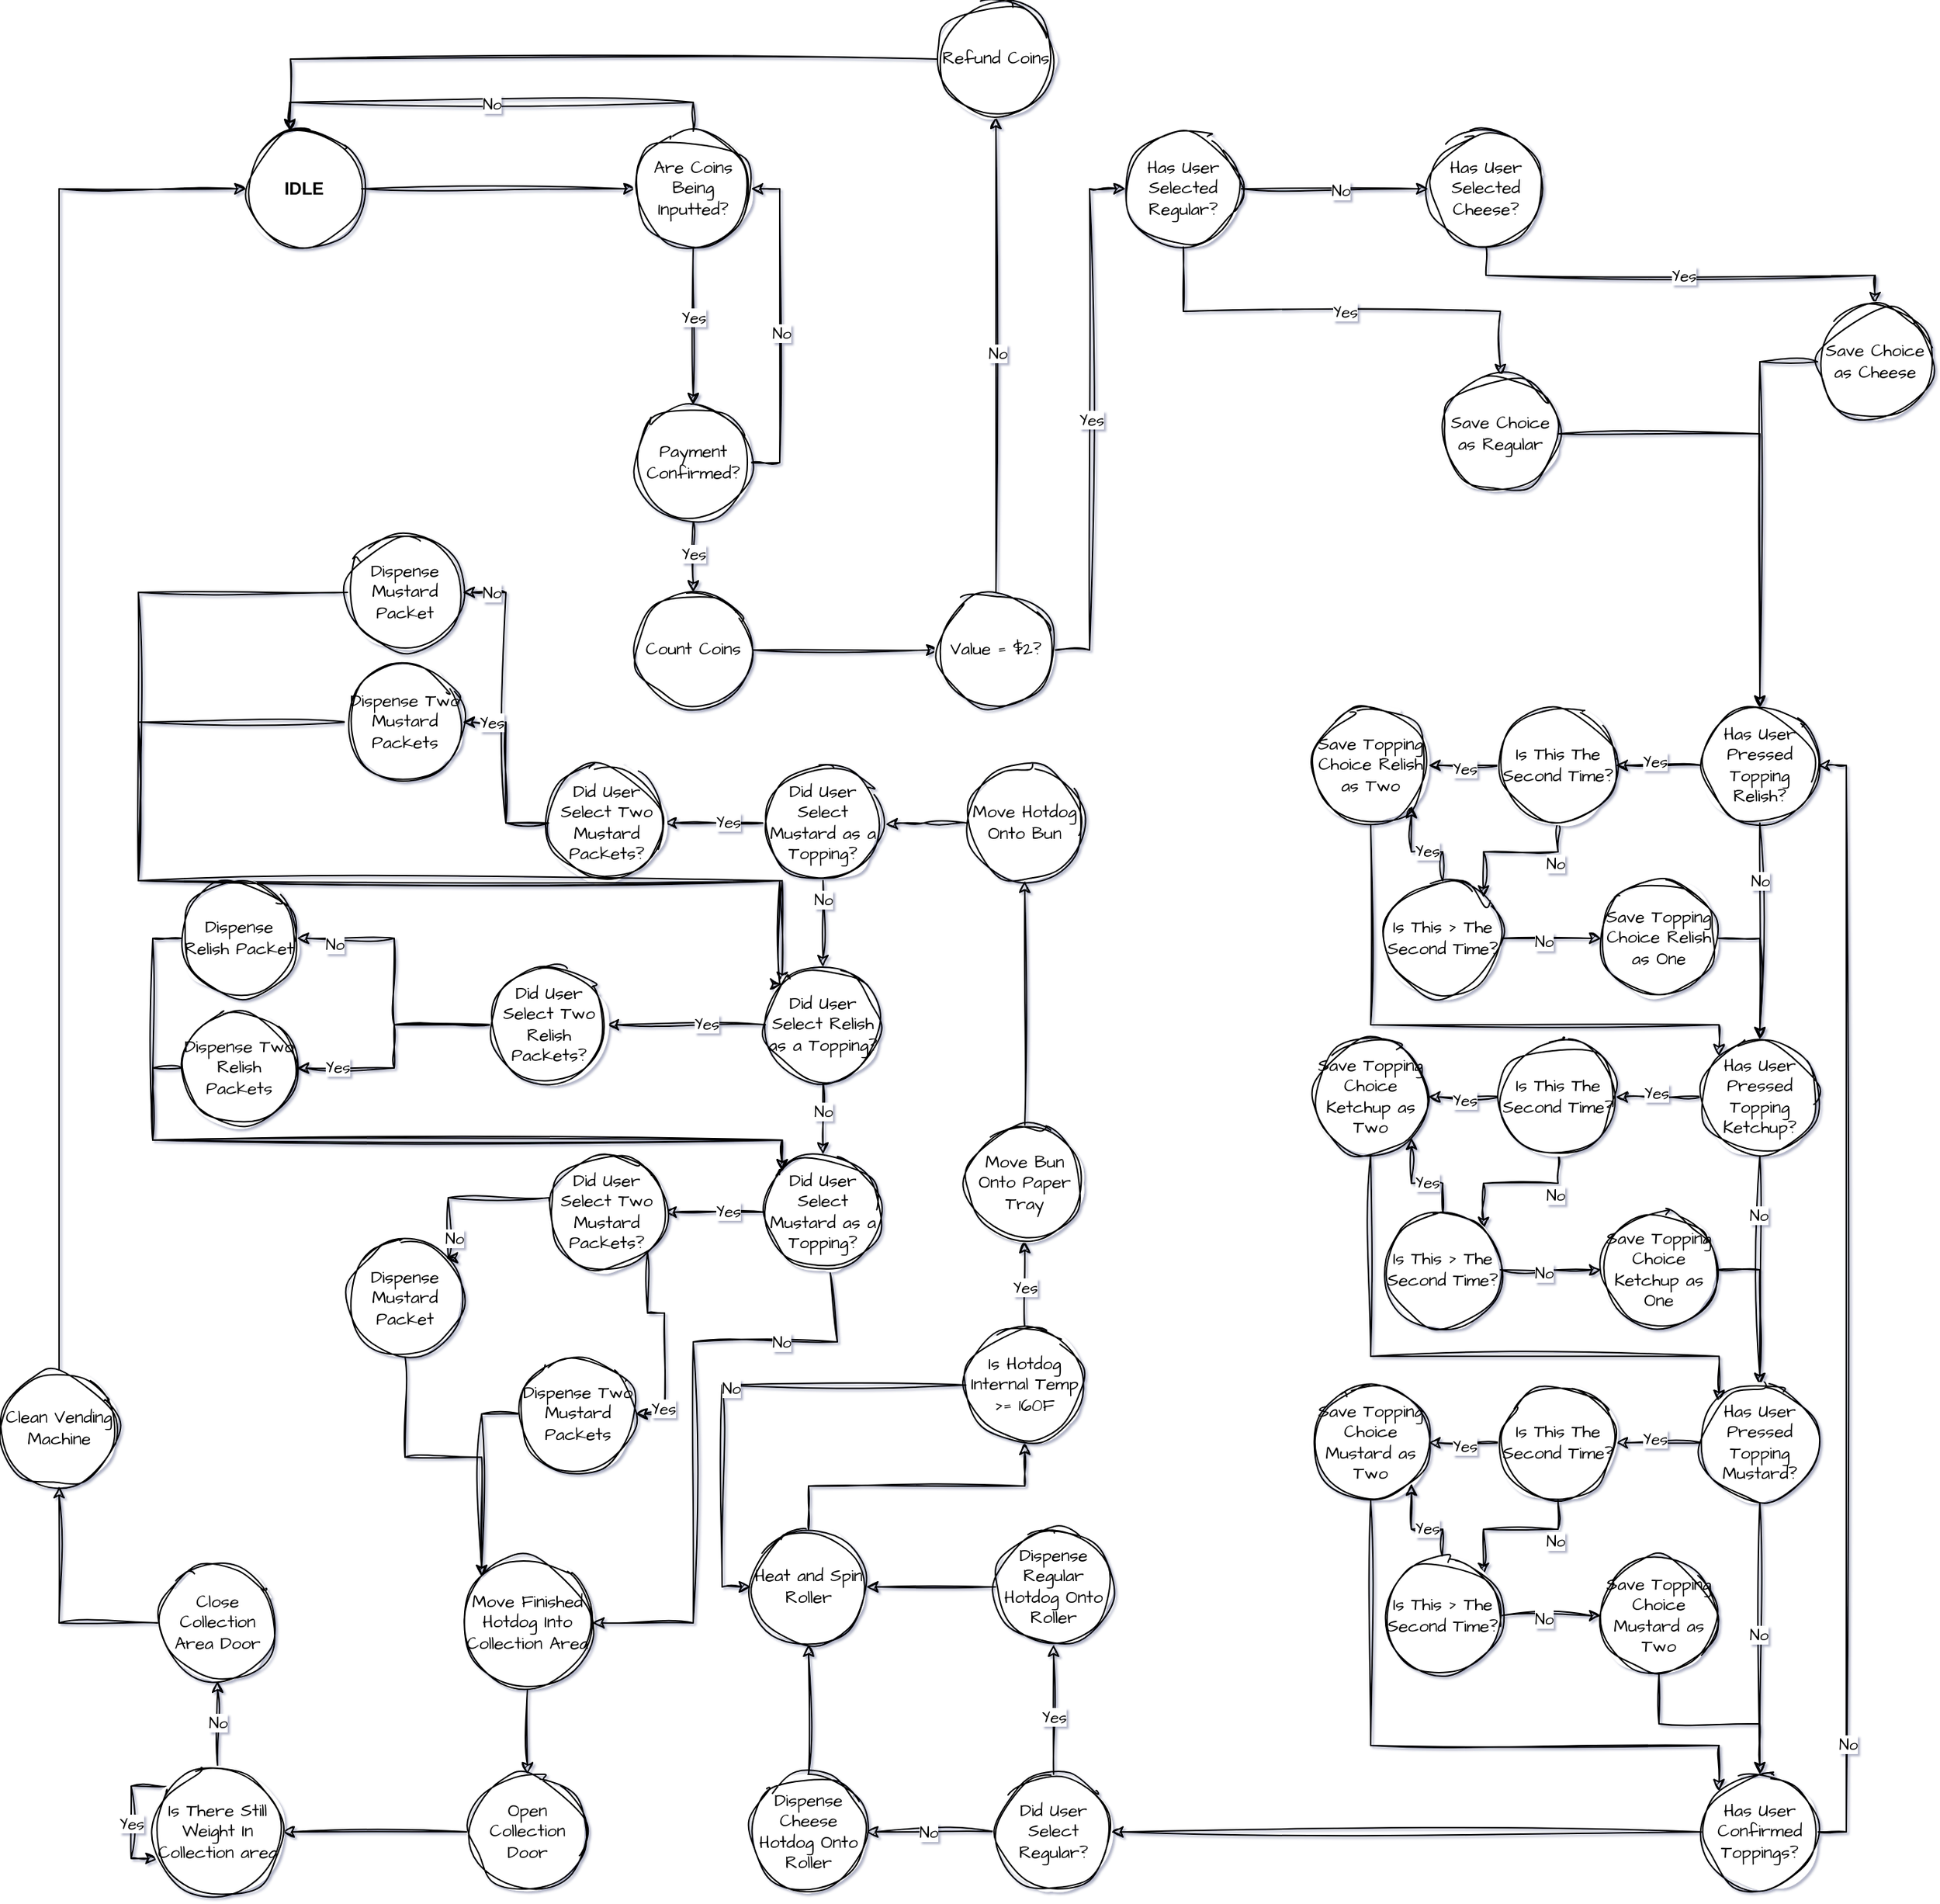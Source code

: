 <mxfile version="26.1.0">
  <diagram name="Page-1" id="U4V6xatmF68YJFIn0LP2">
    <mxGraphModel dx="2868" dy="1814" grid="1" gridSize="10" guides="1" tooltips="1" connect="1" arrows="1" fold="1" page="1" pageScale="1" pageWidth="850" pageHeight="1400" background="#ffffff" math="0" shadow="1">
      <root>
        <mxCell id="0" />
        <mxCell id="1" parent="0" />
        <mxCell id="k-KUDZji_HKv26gU6EQP-1" value="&lt;b&gt;IDLE&lt;/b&gt;" style="ellipse;whiteSpace=wrap;html=1;aspect=fixed;sketch=1;curveFitting=1;jiggle=2;labelBackgroundColor=none;" parent="1" vertex="1">
          <mxGeometry x="310" y="120" width="80" height="80" as="geometry" />
        </mxCell>
        <mxCell id="k-KUDZji_HKv26gU6EQP-2" value="" style="endArrow=classic;html=1;rounded=0;sketch=1;hachureGap=4;jiggle=2;curveFitting=1;fontFamily=Architects Daughter;fontSource=https%3A%2F%2Ffonts.googleapis.com%2Fcss%3Ffamily%3DArchitects%2BDaughter;fontColor=default;exitX=1;exitY=0.5;exitDx=0;exitDy=0;entryX=0;entryY=0.5;entryDx=0;entryDy=0;labelBackgroundColor=none;" parent="1" source="k-KUDZji_HKv26gU6EQP-1" target="k-KUDZji_HKv26gU6EQP-3" edge="1">
          <mxGeometry width="50" height="50" relative="1" as="geometry">
            <mxPoint x="540" y="90" as="sourcePoint" />
            <mxPoint x="580" y="160" as="targetPoint" />
          </mxGeometry>
        </mxCell>
        <mxCell id="k-KUDZji_HKv26gU6EQP-8" style="edgeStyle=orthogonalEdgeStyle;rounded=0;sketch=1;hachureGap=4;jiggle=2;curveFitting=1;orthogonalLoop=1;jettySize=auto;html=1;exitX=0.5;exitY=1;exitDx=0;exitDy=0;entryX=0.5;entryY=0;entryDx=0;entryDy=0;fontFamily=Architects Daughter;fontSource=https%3A%2F%2Ffonts.googleapis.com%2Fcss%3Ffamily%3DArchitects%2BDaughter;" parent="1" source="k-KUDZji_HKv26gU6EQP-3" target="k-KUDZji_HKv26gU6EQP-7" edge="1">
          <mxGeometry relative="1" as="geometry" />
        </mxCell>
        <mxCell id="k-KUDZji_HKv26gU6EQP-9" value="Yes" style="edgeLabel;html=1;align=center;verticalAlign=middle;resizable=0;points=[];sketch=1;hachureGap=4;jiggle=2;curveFitting=1;fontFamily=Architects Daughter;fontSource=https%3A%2F%2Ffonts.googleapis.com%2Fcss%3Ffamily%3DArchitects%2BDaughter;" parent="k-KUDZji_HKv26gU6EQP-8" vertex="1" connectable="0">
          <mxGeometry x="-0.109" relative="1" as="geometry">
            <mxPoint as="offset" />
          </mxGeometry>
        </mxCell>
        <mxCell id="k-KUDZji_HKv26gU6EQP-3" value="Are Coins Being Inputted?" style="ellipse;whiteSpace=wrap;html=1;aspect=fixed;sketch=1;hachureGap=4;jiggle=2;curveFitting=1;fontFamily=Architects Daughter;fontSource=https%3A%2F%2Ffonts.googleapis.com%2Fcss%3Ffamily%3DArchitects%2BDaughter;labelBackgroundColor=none;" parent="1" vertex="1">
          <mxGeometry x="580" y="120" width="80" height="80" as="geometry" />
        </mxCell>
        <mxCell id="k-KUDZji_HKv26gU6EQP-4" style="edgeStyle=orthogonalEdgeStyle;rounded=0;sketch=1;hachureGap=4;jiggle=2;curveFitting=1;orthogonalLoop=1;jettySize=auto;html=1;exitX=0.5;exitY=0;exitDx=0;exitDy=0;entryX=0.375;entryY=0;entryDx=0;entryDy=0;entryPerimeter=0;fontFamily=Architects Daughter;fontSource=https%3A%2F%2Ffonts.googleapis.com%2Fcss%3Ffamily%3DArchitects%2BDaughter;fontColor=default;labelBackgroundColor=none;" parent="1" source="k-KUDZji_HKv26gU6EQP-3" target="k-KUDZji_HKv26gU6EQP-1" edge="1">
          <mxGeometry relative="1" as="geometry" />
        </mxCell>
        <mxCell id="k-KUDZji_HKv26gU6EQP-6" value="No" style="edgeLabel;html=1;align=center;verticalAlign=middle;resizable=0;points=[];sketch=1;hachureGap=4;jiggle=2;curveFitting=1;fontFamily=Architects Daughter;fontSource=https%3A%2F%2Ffonts.googleapis.com%2Fcss%3Ffamily%3DArchitects%2BDaughter;" parent="k-KUDZji_HKv26gU6EQP-4" vertex="1" connectable="0">
          <mxGeometry x="0.004" y="1" relative="1" as="geometry">
            <mxPoint as="offset" />
          </mxGeometry>
        </mxCell>
        <mxCell id="k-KUDZji_HKv26gU6EQP-11" style="edgeStyle=orthogonalEdgeStyle;rounded=0;sketch=1;hachureGap=4;jiggle=2;curveFitting=1;orthogonalLoop=1;jettySize=auto;html=1;exitX=1;exitY=0.5;exitDx=0;exitDy=0;entryX=1;entryY=0.5;entryDx=0;entryDy=0;fontFamily=Architects Daughter;fontSource=https%3A%2F%2Ffonts.googleapis.com%2Fcss%3Ffamily%3DArchitects%2BDaughter;" parent="1" source="k-KUDZji_HKv26gU6EQP-7" target="k-KUDZji_HKv26gU6EQP-3" edge="1">
          <mxGeometry relative="1" as="geometry" />
        </mxCell>
        <mxCell id="k-KUDZji_HKv26gU6EQP-12" value="No" style="edgeLabel;html=1;align=center;verticalAlign=middle;resizable=0;points=[];sketch=1;hachureGap=4;jiggle=2;curveFitting=1;fontFamily=Architects Daughter;fontSource=https%3A%2F%2Ffonts.googleapis.com%2Fcss%3Ffamily%3DArchitects%2BDaughter;" parent="k-KUDZji_HKv26gU6EQP-11" vertex="1" connectable="0">
          <mxGeometry x="-0.043" y="-1" relative="1" as="geometry">
            <mxPoint as="offset" />
          </mxGeometry>
        </mxCell>
        <mxCell id="k-KUDZji_HKv26gU6EQP-14" style="edgeStyle=orthogonalEdgeStyle;rounded=0;sketch=1;hachureGap=4;jiggle=2;curveFitting=1;orthogonalLoop=1;jettySize=auto;html=1;exitX=0.5;exitY=1;exitDx=0;exitDy=0;entryX=0.5;entryY=0;entryDx=0;entryDy=0;fontFamily=Architects Daughter;fontSource=https%3A%2F%2Ffonts.googleapis.com%2Fcss%3Ffamily%3DArchitects%2BDaughter;" parent="1" source="k-KUDZji_HKv26gU6EQP-7" target="k-KUDZji_HKv26gU6EQP-10" edge="1">
          <mxGeometry relative="1" as="geometry" />
        </mxCell>
        <mxCell id="k-KUDZji_HKv26gU6EQP-15" value="Yes" style="edgeLabel;html=1;align=center;verticalAlign=middle;resizable=0;points=[];sketch=1;hachureGap=4;jiggle=2;curveFitting=1;fontFamily=Architects Daughter;fontSource=https%3A%2F%2Ffonts.googleapis.com%2Fcss%3Ffamily%3DArchitects%2BDaughter;" parent="k-KUDZji_HKv26gU6EQP-14" vertex="1" connectable="0">
          <mxGeometry x="-0.102" y="3" relative="1" as="geometry">
            <mxPoint x="-3" as="offset" />
          </mxGeometry>
        </mxCell>
        <mxCell id="k-KUDZji_HKv26gU6EQP-7" value="Payment Confirmed?" style="ellipse;whiteSpace=wrap;html=1;aspect=fixed;sketch=1;hachureGap=4;jiggle=2;curveFitting=1;fontFamily=Architects Daughter;fontSource=https%3A%2F%2Ffonts.googleapis.com%2Fcss%3Ffamily%3DArchitects%2BDaughter;" parent="1" vertex="1">
          <mxGeometry x="580" y="310" width="80" height="80" as="geometry" />
        </mxCell>
        <mxCell id="k-KUDZji_HKv26gU6EQP-17" style="edgeStyle=orthogonalEdgeStyle;rounded=0;sketch=1;hachureGap=4;jiggle=2;curveFitting=1;orthogonalLoop=1;jettySize=auto;html=1;exitX=1;exitY=0.5;exitDx=0;exitDy=0;entryX=0;entryY=0.5;entryDx=0;entryDy=0;fontFamily=Architects Daughter;fontSource=https%3A%2F%2Ffonts.googleapis.com%2Fcss%3Ffamily%3DArchitects%2BDaughter;" parent="1" source="k-KUDZji_HKv26gU6EQP-10" target="k-KUDZji_HKv26gU6EQP-16" edge="1">
          <mxGeometry relative="1" as="geometry" />
        </mxCell>
        <mxCell id="k-KUDZji_HKv26gU6EQP-10" value="Count Coins" style="ellipse;whiteSpace=wrap;html=1;aspect=fixed;sketch=1;hachureGap=4;jiggle=2;curveFitting=1;fontFamily=Architects Daughter;fontSource=https%3A%2F%2Ffonts.googleapis.com%2Fcss%3Ffamily%3DArchitects%2BDaughter;" parent="1" vertex="1">
          <mxGeometry x="580" y="440" width="80" height="80" as="geometry" />
        </mxCell>
        <mxCell id="k-KUDZji_HKv26gU6EQP-19" style="edgeStyle=orthogonalEdgeStyle;rounded=0;sketch=1;hachureGap=4;jiggle=2;curveFitting=1;orthogonalLoop=1;jettySize=auto;html=1;exitX=0.5;exitY=0;exitDx=0;exitDy=0;entryX=0.5;entryY=1;entryDx=0;entryDy=0;fontFamily=Architects Daughter;fontSource=https%3A%2F%2Ffonts.googleapis.com%2Fcss%3Ffamily%3DArchitects%2BDaughter;" parent="1" source="k-KUDZji_HKv26gU6EQP-16" target="k-KUDZji_HKv26gU6EQP-18" edge="1">
          <mxGeometry relative="1" as="geometry" />
        </mxCell>
        <mxCell id="k-KUDZji_HKv26gU6EQP-20" value="No" style="edgeLabel;html=1;align=center;verticalAlign=middle;resizable=0;points=[];sketch=1;hachureGap=4;jiggle=2;curveFitting=1;fontFamily=Architects Daughter;fontSource=https%3A%2F%2Ffonts.googleapis.com%2Fcss%3Ffamily%3DArchitects%2BDaughter;" parent="k-KUDZji_HKv26gU6EQP-19" vertex="1" connectable="0">
          <mxGeometry x="0.006" y="-1" relative="1" as="geometry">
            <mxPoint as="offset" />
          </mxGeometry>
        </mxCell>
        <mxCell id="k-KUDZji_HKv26gU6EQP-23" style="edgeStyle=orthogonalEdgeStyle;rounded=0;sketch=1;hachureGap=4;jiggle=2;curveFitting=1;orthogonalLoop=1;jettySize=auto;html=1;exitX=1;exitY=0.5;exitDx=0;exitDy=0;entryX=0;entryY=0.5;entryDx=0;entryDy=0;fontFamily=Architects Daughter;fontSource=https%3A%2F%2Ffonts.googleapis.com%2Fcss%3Ffamily%3DArchitects%2BDaughter;" parent="1" source="k-KUDZji_HKv26gU6EQP-16" target="k-KUDZji_HKv26gU6EQP-22" edge="1">
          <mxGeometry relative="1" as="geometry" />
        </mxCell>
        <mxCell id="k-KUDZji_HKv26gU6EQP-24" value="Yes" style="edgeLabel;html=1;align=center;verticalAlign=middle;resizable=0;points=[];sketch=1;hachureGap=4;jiggle=2;curveFitting=1;fontFamily=Architects Daughter;fontSource=https%3A%2F%2Ffonts.googleapis.com%2Fcss%3Ffamily%3DArchitects%2BDaughter;" parent="k-KUDZji_HKv26gU6EQP-23" vertex="1" connectable="0">
          <mxGeometry y="-1" relative="1" as="geometry">
            <mxPoint as="offset" />
          </mxGeometry>
        </mxCell>
        <mxCell id="k-KUDZji_HKv26gU6EQP-16" value="Value = $2?" style="ellipse;whiteSpace=wrap;html=1;aspect=fixed;sketch=1;hachureGap=4;jiggle=2;curveFitting=1;fontFamily=Architects Daughter;fontSource=https%3A%2F%2Ffonts.googleapis.com%2Fcss%3Ffamily%3DArchitects%2BDaughter;" parent="1" vertex="1">
          <mxGeometry x="790" y="440" width="80" height="80" as="geometry" />
        </mxCell>
        <mxCell id="k-KUDZji_HKv26gU6EQP-21" style="edgeStyle=orthogonalEdgeStyle;rounded=0;sketch=1;hachureGap=4;jiggle=2;curveFitting=1;orthogonalLoop=1;jettySize=auto;html=1;exitX=0;exitY=0.5;exitDx=0;exitDy=0;fontFamily=Architects Daughter;fontSource=https%3A%2F%2Ffonts.googleapis.com%2Fcss%3Ffamily%3DArchitects%2BDaughter;" parent="1" source="k-KUDZji_HKv26gU6EQP-18" edge="1">
          <mxGeometry relative="1" as="geometry">
            <mxPoint x="340" y="120.0" as="targetPoint" />
          </mxGeometry>
        </mxCell>
        <mxCell id="k-KUDZji_HKv26gU6EQP-18" value="Refund Coins" style="ellipse;whiteSpace=wrap;html=1;aspect=fixed;sketch=1;hachureGap=4;jiggle=2;curveFitting=1;fontFamily=Architects Daughter;fontSource=https%3A%2F%2Ffonts.googleapis.com%2Fcss%3Ffamily%3DArchitects%2BDaughter;" parent="1" vertex="1">
          <mxGeometry x="790" y="30" width="80" height="80" as="geometry" />
        </mxCell>
        <mxCell id="k-KUDZji_HKv26gU6EQP-26" style="edgeStyle=orthogonalEdgeStyle;rounded=0;sketch=1;hachureGap=4;jiggle=2;curveFitting=1;orthogonalLoop=1;jettySize=auto;html=1;exitX=1;exitY=0.5;exitDx=0;exitDy=0;entryX=0;entryY=0.5;entryDx=0;entryDy=0;fontFamily=Architects Daughter;fontSource=https%3A%2F%2Ffonts.googleapis.com%2Fcss%3Ffamily%3DArchitects%2BDaughter;" parent="1" source="k-KUDZji_HKv26gU6EQP-22" target="k-KUDZji_HKv26gU6EQP-25" edge="1">
          <mxGeometry relative="1" as="geometry" />
        </mxCell>
        <mxCell id="k-KUDZji_HKv26gU6EQP-27" value="No" style="edgeLabel;html=1;align=center;verticalAlign=middle;resizable=0;points=[];sketch=1;hachureGap=4;jiggle=2;curveFitting=1;fontFamily=Architects Daughter;fontSource=https%3A%2F%2Ffonts.googleapis.com%2Fcss%3Ffamily%3DArchitects%2BDaughter;" parent="k-KUDZji_HKv26gU6EQP-26" vertex="1" connectable="0">
          <mxGeometry x="0.053" y="-1" relative="1" as="geometry">
            <mxPoint as="offset" />
          </mxGeometry>
        </mxCell>
        <mxCell id="k-KUDZji_HKv26gU6EQP-29" style="edgeStyle=orthogonalEdgeStyle;rounded=0;sketch=1;hachureGap=4;jiggle=2;curveFitting=1;orthogonalLoop=1;jettySize=auto;html=1;exitX=0.5;exitY=1;exitDx=0;exitDy=0;fontFamily=Architects Daughter;fontSource=https%3A%2F%2Ffonts.googleapis.com%2Fcss%3Ffamily%3DArchitects%2BDaughter;" parent="1" source="k-KUDZji_HKv26gU6EQP-22" target="k-KUDZji_HKv26gU6EQP-28" edge="1">
          <mxGeometry relative="1" as="geometry" />
        </mxCell>
        <mxCell id="k-KUDZji_HKv26gU6EQP-30" value="Yes" style="edgeLabel;html=1;align=center;verticalAlign=middle;resizable=0;points=[];sketch=1;hachureGap=4;jiggle=2;curveFitting=1;fontFamily=Architects Daughter;fontSource=https%3A%2F%2Ffonts.googleapis.com%2Fcss%3Ffamily%3DArchitects%2BDaughter;" parent="k-KUDZji_HKv26gU6EQP-29" vertex="1" connectable="0">
          <mxGeometry x="0.012" relative="1" as="geometry">
            <mxPoint as="offset" />
          </mxGeometry>
        </mxCell>
        <mxCell id="k-KUDZji_HKv26gU6EQP-22" value="Has User Selected Regular?" style="ellipse;whiteSpace=wrap;html=1;aspect=fixed;sketch=1;hachureGap=4;jiggle=2;curveFitting=1;fontFamily=Architects Daughter;fontSource=https%3A%2F%2Ffonts.googleapis.com%2Fcss%3Ffamily%3DArchitects%2BDaughter;" parent="1" vertex="1">
          <mxGeometry x="920" y="120" width="80" height="80" as="geometry" />
        </mxCell>
        <mxCell id="k-KUDZji_HKv26gU6EQP-32" style="edgeStyle=orthogonalEdgeStyle;rounded=0;sketch=1;hachureGap=4;jiggle=2;curveFitting=1;orthogonalLoop=1;jettySize=auto;html=1;exitX=0.5;exitY=1;exitDx=0;exitDy=0;entryX=0.5;entryY=0;entryDx=0;entryDy=0;fontFamily=Architects Daughter;fontSource=https%3A%2F%2Ffonts.googleapis.com%2Fcss%3Ffamily%3DArchitects%2BDaughter;" parent="1" source="k-KUDZji_HKv26gU6EQP-25" target="k-KUDZji_HKv26gU6EQP-31" edge="1">
          <mxGeometry relative="1" as="geometry" />
        </mxCell>
        <mxCell id="k-KUDZji_HKv26gU6EQP-33" value="Yes" style="edgeLabel;html=1;align=center;verticalAlign=middle;resizable=0;points=[];sketch=1;hachureGap=4;jiggle=2;curveFitting=1;fontFamily=Architects Daughter;fontSource=https%3A%2F%2Ffonts.googleapis.com%2Fcss%3Ffamily%3DArchitects%2BDaughter;" parent="k-KUDZji_HKv26gU6EQP-32" vertex="1" connectable="0">
          <mxGeometry x="0.012" relative="1" as="geometry">
            <mxPoint as="offset" />
          </mxGeometry>
        </mxCell>
        <mxCell id="k-KUDZji_HKv26gU6EQP-25" value="Has User Selected Cheese?" style="ellipse;whiteSpace=wrap;html=1;aspect=fixed;sketch=1;hachureGap=4;jiggle=2;curveFitting=1;fontFamily=Architects Daughter;fontSource=https%3A%2F%2Ffonts.googleapis.com%2Fcss%3Ffamily%3DArchitects%2BDaughter;" parent="1" vertex="1">
          <mxGeometry x="1130" y="120" width="80" height="80" as="geometry" />
        </mxCell>
        <mxCell id="k-KUDZji_HKv26gU6EQP-34" style="edgeStyle=orthogonalEdgeStyle;rounded=0;sketch=1;hachureGap=4;jiggle=2;curveFitting=1;orthogonalLoop=1;jettySize=auto;html=1;exitX=1;exitY=0.5;exitDx=0;exitDy=0;fontFamily=Architects Daughter;fontSource=https%3A%2F%2Ffonts.googleapis.com%2Fcss%3Ffamily%3DArchitects%2BDaughter;entryX=0.5;entryY=0;entryDx=0;entryDy=0;" parent="1" source="k-KUDZji_HKv26gU6EQP-28" target="k-KUDZji_HKv26gU6EQP-36" edge="1">
          <mxGeometry relative="1" as="geometry">
            <mxPoint x="1200" y="780" as="targetPoint" />
          </mxGeometry>
        </mxCell>
        <mxCell id="k-KUDZji_HKv26gU6EQP-28" value="Save Choice as Regular" style="ellipse;whiteSpace=wrap;html=1;aspect=fixed;sketch=1;hachureGap=4;jiggle=2;curveFitting=1;fontFamily=Architects Daughter;fontSource=https%3A%2F%2Ffonts.googleapis.com%2Fcss%3Ffamily%3DArchitects%2BDaughter;" parent="1" vertex="1">
          <mxGeometry x="1140" y="290" width="80" height="80" as="geometry" />
        </mxCell>
        <mxCell id="k-KUDZji_HKv26gU6EQP-35" style="edgeStyle=orthogonalEdgeStyle;rounded=0;sketch=1;hachureGap=4;jiggle=2;curveFitting=1;orthogonalLoop=1;jettySize=auto;html=1;exitX=0;exitY=0.5;exitDx=0;exitDy=0;fontFamily=Architects Daughter;fontSource=https%3A%2F%2Ffonts.googleapis.com%2Fcss%3Ffamily%3DArchitects%2BDaughter;entryX=0.5;entryY=0;entryDx=0;entryDy=0;" parent="1" source="k-KUDZji_HKv26gU6EQP-31" target="k-KUDZji_HKv26gU6EQP-36" edge="1">
          <mxGeometry relative="1" as="geometry">
            <mxPoint x="1200" y="780" as="targetPoint" />
          </mxGeometry>
        </mxCell>
        <mxCell id="k-KUDZji_HKv26gU6EQP-31" value="Save Choice as Cheese" style="ellipse;whiteSpace=wrap;html=1;aspect=fixed;sketch=1;hachureGap=4;jiggle=2;curveFitting=1;fontFamily=Architects Daughter;fontSource=https%3A%2F%2Ffonts.googleapis.com%2Fcss%3Ffamily%3DArchitects%2BDaughter;" parent="1" vertex="1">
          <mxGeometry x="1400" y="240" width="80" height="80" as="geometry" />
        </mxCell>
        <mxCell id="k-KUDZji_HKv26gU6EQP-38" style="edgeStyle=orthogonalEdgeStyle;rounded=0;sketch=1;hachureGap=4;jiggle=2;curveFitting=1;orthogonalLoop=1;jettySize=auto;html=1;exitX=0;exitY=0.5;exitDx=0;exitDy=0;fontFamily=Architects Daughter;fontSource=https%3A%2F%2Ffonts.googleapis.com%2Fcss%3Ffamily%3DArchitects%2BDaughter;entryX=1;entryY=0.5;entryDx=0;entryDy=0;" parent="1" source="k-KUDZji_HKv26gU6EQP-36" target="D_0uOTLETYVw6ZGkRV1z-1" edge="1">
          <mxGeometry relative="1" as="geometry">
            <mxPoint x="1330" y="810" as="targetPoint" />
          </mxGeometry>
        </mxCell>
        <mxCell id="k-KUDZji_HKv26gU6EQP-39" value="Yes" style="edgeLabel;html=1;align=center;verticalAlign=middle;resizable=0;points=[];sketch=1;hachureGap=4;jiggle=2;curveFitting=1;fontFamily=Architects Daughter;fontSource=https%3A%2F%2Ffonts.googleapis.com%2Fcss%3Ffamily%3DArchitects%2BDaughter;" parent="k-KUDZji_HKv26gU6EQP-38" vertex="1" connectable="0">
          <mxGeometry x="0.093" y="-3" relative="1" as="geometry">
            <mxPoint as="offset" />
          </mxGeometry>
        </mxCell>
        <mxCell id="D_0uOTLETYVw6ZGkRV1z-73" style="edgeStyle=orthogonalEdgeStyle;rounded=0;sketch=1;hachureGap=4;jiggle=2;curveFitting=1;orthogonalLoop=1;jettySize=auto;html=1;exitX=0.5;exitY=1;exitDx=0;exitDy=0;entryX=0.5;entryY=0;entryDx=0;entryDy=0;fontFamily=Architects Daughter;fontSource=https%3A%2F%2Ffonts.googleapis.com%2Fcss%3Ffamily%3DArchitects%2BDaughter;" edge="1" parent="1" source="k-KUDZji_HKv26gU6EQP-36" target="D_0uOTLETYVw6ZGkRV1z-60">
          <mxGeometry relative="1" as="geometry" />
        </mxCell>
        <mxCell id="D_0uOTLETYVw6ZGkRV1z-74" value="No" style="edgeLabel;html=1;align=center;verticalAlign=middle;resizable=0;points=[];sketch=1;hachureGap=4;jiggle=2;curveFitting=1;fontFamily=Architects Daughter;fontSource=https%3A%2F%2Ffonts.googleapis.com%2Fcss%3Ffamily%3DArchitects%2BDaughter;" vertex="1" connectable="0" parent="D_0uOTLETYVw6ZGkRV1z-73">
          <mxGeometry x="0.015" y="-1" relative="1" as="geometry">
            <mxPoint x="1" y="-36" as="offset" />
          </mxGeometry>
        </mxCell>
        <mxCell id="k-KUDZji_HKv26gU6EQP-36" value="Has User Pressed Topping Relish?" style="ellipse;whiteSpace=wrap;html=1;aspect=fixed;sketch=1;hachureGap=4;jiggle=2;curveFitting=1;fontFamily=Architects Daughter;fontSource=https%3A%2F%2Ffonts.googleapis.com%2Fcss%3Ffamily%3DArchitects%2BDaughter;" parent="1" vertex="1">
          <mxGeometry x="1320" y="520" width="80" height="80" as="geometry" />
        </mxCell>
        <mxCell id="D_0uOTLETYVw6ZGkRV1z-76" style="edgeStyle=orthogonalEdgeStyle;rounded=0;sketch=1;hachureGap=4;jiggle=2;curveFitting=1;orthogonalLoop=1;jettySize=auto;html=1;exitX=1;exitY=0.5;exitDx=0;exitDy=0;fontFamily=Architects Daughter;fontSource=https%3A%2F%2Ffonts.googleapis.com%2Fcss%3Ffamily%3DArchitects%2BDaughter;entryX=0.5;entryY=0;entryDx=0;entryDy=0;" edge="1" parent="1" source="k-KUDZji_HKv26gU6EQP-37" target="D_0uOTLETYVw6ZGkRV1z-60">
          <mxGeometry relative="1" as="geometry">
            <mxPoint x="1360" y="730" as="targetPoint" />
          </mxGeometry>
        </mxCell>
        <mxCell id="k-KUDZji_HKv26gU6EQP-37" value="Save Topping Choice Relish as One" style="ellipse;whiteSpace=wrap;html=1;aspect=fixed;sketch=1;hachureGap=4;jiggle=2;curveFitting=1;fontFamily=Architects Daughter;fontSource=https%3A%2F%2Ffonts.googleapis.com%2Fcss%3Ffamily%3DArchitects%2BDaughter;" parent="1" vertex="1">
          <mxGeometry x="1250" y="640" width="80" height="80" as="geometry" />
        </mxCell>
        <mxCell id="k-KUDZji_HKv26gU6EQP-65" style="edgeStyle=orthogonalEdgeStyle;rounded=0;sketch=1;hachureGap=4;jiggle=2;curveFitting=1;orthogonalLoop=1;jettySize=auto;html=1;exitX=0.5;exitY=0;exitDx=0;exitDy=0;entryX=0.5;entryY=1;entryDx=0;entryDy=0;fontFamily=Architects Daughter;fontSource=https%3A%2F%2Ffonts.googleapis.com%2Fcss%3Ffamily%3DArchitects%2BDaughter;" parent="1" source="k-KUDZji_HKv26gU6EQP-61" target="k-KUDZji_HKv26gU6EQP-64" edge="1">
          <mxGeometry relative="1" as="geometry" />
        </mxCell>
        <mxCell id="k-KUDZji_HKv26gU6EQP-66" value="Yes" style="edgeLabel;html=1;align=center;verticalAlign=middle;resizable=0;points=[];sketch=1;hachureGap=4;jiggle=2;curveFitting=1;fontFamily=Architects Daughter;fontSource=https%3A%2F%2Ffonts.googleapis.com%2Fcss%3Ffamily%3DArchitects%2BDaughter;" parent="k-KUDZji_HKv26gU6EQP-65" vertex="1" connectable="0">
          <mxGeometry x="0.145" y="-4" relative="1" as="geometry">
            <mxPoint x="-4" y="11" as="offset" />
          </mxGeometry>
        </mxCell>
        <mxCell id="k-KUDZji_HKv26gU6EQP-68" style="edgeStyle=orthogonalEdgeStyle;rounded=0;sketch=1;hachureGap=4;jiggle=2;curveFitting=1;orthogonalLoop=1;jettySize=auto;html=1;exitX=0;exitY=0.5;exitDx=0;exitDy=0;entryX=1;entryY=0.5;entryDx=0;entryDy=0;fontFamily=Architects Daughter;fontSource=https%3A%2F%2Ffonts.googleapis.com%2Fcss%3Ffamily%3DArchitects%2BDaughter;" parent="1" source="k-KUDZji_HKv26gU6EQP-61" target="k-KUDZji_HKv26gU6EQP-67" edge="1">
          <mxGeometry relative="1" as="geometry" />
        </mxCell>
        <mxCell id="k-KUDZji_HKv26gU6EQP-69" value="No" style="edgeLabel;html=1;align=center;verticalAlign=middle;resizable=0;points=[];sketch=1;hachureGap=4;jiggle=2;curveFitting=1;fontFamily=Architects Daughter;fontSource=https%3A%2F%2Ffonts.googleapis.com%2Fcss%3Ffamily%3DArchitects%2BDaughter;" parent="k-KUDZji_HKv26gU6EQP-68" vertex="1" connectable="0">
          <mxGeometry x="0.052" relative="1" as="geometry">
            <mxPoint as="offset" />
          </mxGeometry>
        </mxCell>
        <mxCell id="k-KUDZji_HKv26gU6EQP-61" value="Did User Select Regular?" style="ellipse;whiteSpace=wrap;html=1;aspect=fixed;sketch=1;hachureGap=4;jiggle=2;curveFitting=1;fontFamily=Architects Daughter;fontSource=https%3A%2F%2Ffonts.googleapis.com%2Fcss%3Ffamily%3DArchitects%2BDaughter;" parent="1" vertex="1">
          <mxGeometry x="830" y="1260" width="80" height="80" as="geometry" />
        </mxCell>
        <mxCell id="k-KUDZji_HKv26gU6EQP-72" style="edgeStyle=orthogonalEdgeStyle;rounded=0;sketch=1;hachureGap=4;jiggle=2;curveFitting=1;orthogonalLoop=1;jettySize=auto;html=1;exitX=0;exitY=0.5;exitDx=0;exitDy=0;entryX=1;entryY=0.5;entryDx=0;entryDy=0;fontFamily=Architects Daughter;fontSource=https%3A%2F%2Ffonts.googleapis.com%2Fcss%3Ffamily%3DArchitects%2BDaughter;" parent="1" source="k-KUDZji_HKv26gU6EQP-64" target="k-KUDZji_HKv26gU6EQP-71" edge="1">
          <mxGeometry relative="1" as="geometry" />
        </mxCell>
        <mxCell id="k-KUDZji_HKv26gU6EQP-64" value="Dispense Regular Hotdog Onto Roller" style="ellipse;whiteSpace=wrap;html=1;aspect=fixed;sketch=1;hachureGap=4;jiggle=2;curveFitting=1;fontFamily=Architects Daughter;fontSource=https%3A%2F%2Ffonts.googleapis.com%2Fcss%3Ffamily%3DArchitects%2BDaughter;" parent="1" vertex="1">
          <mxGeometry x="830" y="1090" width="80" height="80" as="geometry" />
        </mxCell>
        <mxCell id="k-KUDZji_HKv26gU6EQP-73" style="edgeStyle=orthogonalEdgeStyle;rounded=0;sketch=1;hachureGap=4;jiggle=2;curveFitting=1;orthogonalLoop=1;jettySize=auto;html=1;exitX=0.5;exitY=0;exitDx=0;exitDy=0;entryX=0.5;entryY=1;entryDx=0;entryDy=0;fontFamily=Architects Daughter;fontSource=https%3A%2F%2Ffonts.googleapis.com%2Fcss%3Ffamily%3DArchitects%2BDaughter;" parent="1" source="k-KUDZji_HKv26gU6EQP-67" target="k-KUDZji_HKv26gU6EQP-71" edge="1">
          <mxGeometry relative="1" as="geometry" />
        </mxCell>
        <mxCell id="k-KUDZji_HKv26gU6EQP-67" value="Dispense Cheese Hotdog Onto Roller" style="ellipse;whiteSpace=wrap;html=1;aspect=fixed;sketch=1;hachureGap=4;jiggle=2;curveFitting=1;fontFamily=Architects Daughter;fontSource=https%3A%2F%2Ffonts.googleapis.com%2Fcss%3Ffamily%3DArchitects%2BDaughter;" parent="1" vertex="1">
          <mxGeometry x="660" y="1260" width="80" height="80" as="geometry" />
        </mxCell>
        <mxCell id="k-KUDZji_HKv26gU6EQP-75" style="edgeStyle=orthogonalEdgeStyle;rounded=0;sketch=1;hachureGap=4;jiggle=2;curveFitting=1;orthogonalLoop=1;jettySize=auto;html=1;exitX=0.5;exitY=0;exitDx=0;exitDy=0;entryX=0.5;entryY=1;entryDx=0;entryDy=0;fontFamily=Architects Daughter;fontSource=https%3A%2F%2Ffonts.googleapis.com%2Fcss%3Ffamily%3DArchitects%2BDaughter;" parent="1" source="k-KUDZji_HKv26gU6EQP-71" target="k-KUDZji_HKv26gU6EQP-74" edge="1">
          <mxGeometry relative="1" as="geometry" />
        </mxCell>
        <mxCell id="k-KUDZji_HKv26gU6EQP-71" value="Heat and Spin Roller" style="ellipse;whiteSpace=wrap;html=1;aspect=fixed;sketch=1;hachureGap=4;jiggle=2;curveFitting=1;fontFamily=Architects Daughter;fontSource=https%3A%2F%2Ffonts.googleapis.com%2Fcss%3Ffamily%3DArchitects%2BDaughter;" parent="1" vertex="1">
          <mxGeometry x="660" y="1090" width="80" height="80" as="geometry" />
        </mxCell>
        <mxCell id="k-KUDZji_HKv26gU6EQP-76" style="edgeStyle=orthogonalEdgeStyle;rounded=0;sketch=1;hachureGap=4;jiggle=2;curveFitting=1;orthogonalLoop=1;jettySize=auto;html=1;exitX=0;exitY=0.5;exitDx=0;exitDy=0;entryX=0;entryY=0.5;entryDx=0;entryDy=0;fontFamily=Architects Daughter;fontSource=https%3A%2F%2Ffonts.googleapis.com%2Fcss%3Ffamily%3DArchitects%2BDaughter;" parent="1" source="k-KUDZji_HKv26gU6EQP-74" target="k-KUDZji_HKv26gU6EQP-71" edge="1">
          <mxGeometry relative="1" as="geometry" />
        </mxCell>
        <mxCell id="k-KUDZji_HKv26gU6EQP-77" value="No" style="edgeLabel;html=1;align=center;verticalAlign=middle;resizable=0;points=[];sketch=1;hachureGap=4;jiggle=2;curveFitting=1;fontFamily=Architects Daughter;fontSource=https%3A%2F%2Ffonts.googleapis.com%2Fcss%3Ffamily%3DArchitects%2BDaughter;" parent="k-KUDZji_HKv26gU6EQP-76" vertex="1" connectable="0">
          <mxGeometry x="-0.006" y="2" relative="1" as="geometry">
            <mxPoint as="offset" />
          </mxGeometry>
        </mxCell>
        <mxCell id="k-KUDZji_HKv26gU6EQP-79" style="edgeStyle=orthogonalEdgeStyle;rounded=0;sketch=1;hachureGap=4;jiggle=2;curveFitting=1;orthogonalLoop=1;jettySize=auto;html=1;exitX=0.5;exitY=0;exitDx=0;exitDy=0;entryX=0.5;entryY=1;entryDx=0;entryDy=0;fontFamily=Architects Daughter;fontSource=https%3A%2F%2Ffonts.googleapis.com%2Fcss%3Ffamily%3DArchitects%2BDaughter;" parent="1" source="k-KUDZji_HKv26gU6EQP-74" target="k-KUDZji_HKv26gU6EQP-78" edge="1">
          <mxGeometry relative="1" as="geometry" />
        </mxCell>
        <mxCell id="k-KUDZji_HKv26gU6EQP-80" value="Yes" style="edgeLabel;html=1;align=center;verticalAlign=middle;resizable=0;points=[];sketch=1;hachureGap=4;jiggle=2;curveFitting=1;fontFamily=Architects Daughter;fontSource=https%3A%2F%2Ffonts.googleapis.com%2Fcss%3Ffamily%3DArchitects%2BDaughter;" parent="k-KUDZji_HKv26gU6EQP-79" vertex="1" connectable="0">
          <mxGeometry x="-0.069" relative="1" as="geometry">
            <mxPoint as="offset" />
          </mxGeometry>
        </mxCell>
        <mxCell id="k-KUDZji_HKv26gU6EQP-74" value="Is Hotdog Internal Temp &amp;gt;= 160F" style="ellipse;whiteSpace=wrap;html=1;aspect=fixed;sketch=1;hachureGap=4;jiggle=2;curveFitting=1;fontFamily=Architects Daughter;fontSource=https%3A%2F%2Ffonts.googleapis.com%2Fcss%3Ffamily%3DArchitects%2BDaughter;" parent="1" vertex="1">
          <mxGeometry x="810" y="950" width="80" height="80" as="geometry" />
        </mxCell>
        <mxCell id="k-KUDZji_HKv26gU6EQP-82" style="edgeStyle=orthogonalEdgeStyle;rounded=0;sketch=1;hachureGap=4;jiggle=2;curveFitting=1;orthogonalLoop=1;jettySize=auto;html=1;exitX=0.5;exitY=0;exitDx=0;exitDy=0;entryX=0.5;entryY=1;entryDx=0;entryDy=0;fontFamily=Architects Daughter;fontSource=https%3A%2F%2Ffonts.googleapis.com%2Fcss%3Ffamily%3DArchitects%2BDaughter;" parent="1" source="k-KUDZji_HKv26gU6EQP-78" target="k-KUDZji_HKv26gU6EQP-81" edge="1">
          <mxGeometry relative="1" as="geometry" />
        </mxCell>
        <mxCell id="k-KUDZji_HKv26gU6EQP-78" value="Move Bun Onto Paper Tray" style="ellipse;whiteSpace=wrap;html=1;aspect=fixed;sketch=1;hachureGap=4;jiggle=2;curveFitting=1;fontFamily=Architects Daughter;fontSource=https%3A%2F%2Ffonts.googleapis.com%2Fcss%3Ffamily%3DArchitects%2BDaughter;" parent="1" vertex="1">
          <mxGeometry x="810" y="810" width="80" height="80" as="geometry" />
        </mxCell>
        <mxCell id="k-KUDZji_HKv26gU6EQP-81" value="Move Hotdog Onto Bun" style="ellipse;whiteSpace=wrap;html=1;aspect=fixed;sketch=1;hachureGap=4;jiggle=2;curveFitting=1;fontFamily=Architects Daughter;fontSource=https%3A%2F%2Ffonts.googleapis.com%2Fcss%3Ffamily%3DArchitects%2BDaughter;" parent="1" vertex="1">
          <mxGeometry x="810" y="560" width="80" height="80" as="geometry" />
        </mxCell>
        <mxCell id="D_0uOTLETYVw6ZGkRV1z-110" style="edgeStyle=orthogonalEdgeStyle;rounded=0;sketch=1;hachureGap=4;jiggle=2;curveFitting=1;orthogonalLoop=1;jettySize=auto;html=1;exitX=0;exitY=0.5;exitDx=0;exitDy=0;entryX=1;entryY=0.5;entryDx=0;entryDy=0;fontFamily=Architects Daughter;fontSource=https%3A%2F%2Ffonts.googleapis.com%2Fcss%3Ffamily%3DArchitects%2BDaughter;" edge="1" parent="1" source="k-KUDZji_HKv26gU6EQP-83" target="D_0uOTLETYVw6ZGkRV1z-104">
          <mxGeometry relative="1" as="geometry" />
        </mxCell>
        <mxCell id="D_0uOTLETYVw6ZGkRV1z-133" value="Yes" style="edgeLabel;html=1;align=center;verticalAlign=middle;resizable=0;points=[];sketch=1;hachureGap=4;jiggle=2;curveFitting=1;fontFamily=Architects Daughter;fontSource=https%3A%2F%2Ffonts.googleapis.com%2Fcss%3Ffamily%3DArchitects%2BDaughter;" vertex="1" connectable="0" parent="D_0uOTLETYVw6ZGkRV1z-110">
          <mxGeometry x="-0.246" y="-1" relative="1" as="geometry">
            <mxPoint as="offset" />
          </mxGeometry>
        </mxCell>
        <mxCell id="k-KUDZji_HKv26gU6EQP-83" value="Did User Select Mustard as a Topping?" style="ellipse;whiteSpace=wrap;html=1;aspect=fixed;sketch=1;hachureGap=4;jiggle=2;curveFitting=1;fontFamily=Architects Daughter;fontSource=https%3A%2F%2Ffonts.googleapis.com%2Fcss%3Ffamily%3DArchitects%2BDaughter;" parent="1" vertex="1">
          <mxGeometry x="670" y="560" width="80" height="80" as="geometry" />
        </mxCell>
        <mxCell id="k-KUDZji_HKv26gU6EQP-84" style="edgeStyle=orthogonalEdgeStyle;rounded=0;sketch=1;hachureGap=4;jiggle=2;curveFitting=1;orthogonalLoop=1;jettySize=auto;html=1;exitX=0;exitY=0.5;exitDx=0;exitDy=0;entryX=1.043;entryY=0.51;entryDx=0;entryDy=0;entryPerimeter=0;fontFamily=Architects Daughter;fontSource=https%3A%2F%2Ffonts.googleapis.com%2Fcss%3Ffamily%3DArchitects%2BDaughter;" parent="1" source="k-KUDZji_HKv26gU6EQP-81" target="k-KUDZji_HKv26gU6EQP-83" edge="1">
          <mxGeometry relative="1" as="geometry" />
        </mxCell>
        <mxCell id="k-KUDZji_HKv26gU6EQP-88" value="Dispense Mustard Packet" style="ellipse;whiteSpace=wrap;html=1;aspect=fixed;sketch=1;hachureGap=4;jiggle=2;curveFitting=1;fontFamily=Architects Daughter;fontSource=https%3A%2F%2Ffonts.googleapis.com%2Fcss%3Ffamily%3DArchitects%2BDaughter;" parent="1" vertex="1">
          <mxGeometry x="380" y="400" width="80" height="80" as="geometry" />
        </mxCell>
        <mxCell id="k-KUDZji_HKv26gU6EQP-107" style="edgeStyle=orthogonalEdgeStyle;rounded=0;sketch=1;hachureGap=4;jiggle=2;curveFitting=1;orthogonalLoop=1;jettySize=auto;html=1;exitX=0.5;exitY=1;exitDx=0;exitDy=0;entryX=0.5;entryY=0;entryDx=0;entryDy=0;fontFamily=Architects Daughter;fontSource=https%3A%2F%2Ffonts.googleapis.com%2Fcss%3Ffamily%3DArchitects%2BDaughter;" parent="1" source="k-KUDZji_HKv26gU6EQP-102" target="k-KUDZji_HKv26gU6EQP-106" edge="1">
          <mxGeometry relative="1" as="geometry" />
        </mxCell>
        <mxCell id="k-KUDZji_HKv26gU6EQP-102" value="Move Finished Hotdog Into Collection Area" style="ellipse;whiteSpace=wrap;html=1;aspect=fixed;sketch=1;hachureGap=4;jiggle=2;curveFitting=1;fontFamily=Architects Daughter;fontSource=https%3A%2F%2Ffonts.googleapis.com%2Fcss%3Ffamily%3DArchitects%2BDaughter;" parent="1" vertex="1">
          <mxGeometry x="460" y="1110" width="90" height="90" as="geometry" />
        </mxCell>
        <mxCell id="k-KUDZji_HKv26gU6EQP-109" style="edgeStyle=orthogonalEdgeStyle;rounded=0;sketch=1;hachureGap=4;jiggle=2;curveFitting=1;orthogonalLoop=1;jettySize=auto;html=1;exitX=0;exitY=0.5;exitDx=0;exitDy=0;entryX=1;entryY=0.5;entryDx=0;entryDy=0;fontFamily=Architects Daughter;fontSource=https%3A%2F%2Ffonts.googleapis.com%2Fcss%3Ffamily%3DArchitects%2BDaughter;" parent="1" source="k-KUDZji_HKv26gU6EQP-106" target="k-KUDZji_HKv26gU6EQP-108" edge="1">
          <mxGeometry relative="1" as="geometry" />
        </mxCell>
        <mxCell id="k-KUDZji_HKv26gU6EQP-106" value="Open Collection Door" style="ellipse;whiteSpace=wrap;html=1;aspect=fixed;sketch=1;hachureGap=4;jiggle=2;curveFitting=1;fontFamily=Architects Daughter;fontSource=https%3A%2F%2Ffonts.googleapis.com%2Fcss%3Ffamily%3DArchitects%2BDaughter;" parent="1" vertex="1">
          <mxGeometry x="465" y="1260" width="80" height="80" as="geometry" />
        </mxCell>
        <mxCell id="k-KUDZji_HKv26gU6EQP-112" style="edgeStyle=orthogonalEdgeStyle;rounded=0;sketch=1;hachureGap=4;jiggle=2;curveFitting=1;orthogonalLoop=1;jettySize=auto;html=1;exitX=0;exitY=0;exitDx=0;exitDy=0;fontFamily=Architects Daughter;fontSource=https%3A%2F%2Ffonts.googleapis.com%2Fcss%3Ffamily%3DArchitects%2BDaughter;entryX=0.037;entryY=0.704;entryDx=0;entryDy=0;entryPerimeter=0;" parent="1" source="k-KUDZji_HKv26gU6EQP-108" target="k-KUDZji_HKv26gU6EQP-108" edge="1">
          <mxGeometry relative="1" as="geometry">
            <mxPoint x="230" y="1320" as="targetPoint" />
            <Array as="points">
              <mxPoint x="230" y="1268" />
              <mxPoint x="230" y="1318" />
            </Array>
          </mxGeometry>
        </mxCell>
        <mxCell id="k-KUDZji_HKv26gU6EQP-113" value="Yes" style="edgeLabel;html=1;align=center;verticalAlign=middle;resizable=0;points=[];sketch=1;hachureGap=4;jiggle=2;curveFitting=1;fontFamily=Architects Daughter;fontSource=https%3A%2F%2Ffonts.googleapis.com%2Fcss%3Ffamily%3DArchitects%2BDaughter;" parent="k-KUDZji_HKv26gU6EQP-112" vertex="1" connectable="0">
          <mxGeometry x="0.111" relative="1" as="geometry">
            <mxPoint as="offset" />
          </mxGeometry>
        </mxCell>
        <mxCell id="k-KUDZji_HKv26gU6EQP-114" style="edgeStyle=orthogonalEdgeStyle;rounded=0;sketch=1;hachureGap=4;jiggle=2;curveFitting=1;orthogonalLoop=1;jettySize=auto;html=1;exitX=0.5;exitY=0;exitDx=0;exitDy=0;entryX=0.5;entryY=1;entryDx=0;entryDy=0;fontFamily=Architects Daughter;fontSource=https%3A%2F%2Ffonts.googleapis.com%2Fcss%3Ffamily%3DArchitects%2BDaughter;" parent="1" source="k-KUDZji_HKv26gU6EQP-108" target="k-KUDZji_HKv26gU6EQP-111" edge="1">
          <mxGeometry relative="1" as="geometry" />
        </mxCell>
        <mxCell id="k-KUDZji_HKv26gU6EQP-115" value="No" style="edgeLabel;html=1;align=center;verticalAlign=middle;resizable=0;points=[];sketch=1;hachureGap=4;jiggle=2;curveFitting=1;fontFamily=Architects Daughter;fontSource=https%3A%2F%2Ffonts.googleapis.com%2Fcss%3Ffamily%3DArchitects%2BDaughter;" parent="k-KUDZji_HKv26gU6EQP-114" vertex="1" connectable="0">
          <mxGeometry x="0.039" relative="1" as="geometry">
            <mxPoint as="offset" />
          </mxGeometry>
        </mxCell>
        <mxCell id="k-KUDZji_HKv26gU6EQP-108" value="Is There Still Weight In Collection area" style="ellipse;whiteSpace=wrap;html=1;aspect=fixed;sketch=1;hachureGap=4;jiggle=2;curveFitting=1;fontFamily=Architects Daughter;fontSource=https%3A%2F%2Ffonts.googleapis.com%2Fcss%3Ffamily%3DArchitects%2BDaughter;" parent="1" vertex="1">
          <mxGeometry x="245" y="1255" width="90" height="90" as="geometry" />
        </mxCell>
        <mxCell id="k-KUDZji_HKv26gU6EQP-117" style="edgeStyle=orthogonalEdgeStyle;rounded=0;sketch=1;hachureGap=4;jiggle=2;curveFitting=1;orthogonalLoop=1;jettySize=auto;html=1;exitX=0;exitY=0.5;exitDx=0;exitDy=0;entryX=0.5;entryY=1;entryDx=0;entryDy=0;fontFamily=Architects Daughter;fontSource=https%3A%2F%2Ffonts.googleapis.com%2Fcss%3Ffamily%3DArchitects%2BDaughter;" parent="1" source="k-KUDZji_HKv26gU6EQP-111" target="k-KUDZji_HKv26gU6EQP-116" edge="1">
          <mxGeometry relative="1" as="geometry" />
        </mxCell>
        <mxCell id="k-KUDZji_HKv26gU6EQP-111" value="Close Collection Area Door" style="ellipse;whiteSpace=wrap;html=1;aspect=fixed;sketch=1;hachureGap=4;jiggle=2;curveFitting=1;fontFamily=Architects Daughter;fontSource=https%3A%2F%2Ffonts.googleapis.com%2Fcss%3Ffamily%3DArchitects%2BDaughter;" parent="1" vertex="1">
          <mxGeometry x="250" y="1115" width="80" height="80" as="geometry" />
        </mxCell>
        <mxCell id="k-KUDZji_HKv26gU6EQP-118" style="edgeStyle=orthogonalEdgeStyle;rounded=0;sketch=1;hachureGap=4;jiggle=2;curveFitting=1;orthogonalLoop=1;jettySize=auto;html=1;exitX=0.5;exitY=0;exitDx=0;exitDy=0;entryX=0;entryY=0.5;entryDx=0;entryDy=0;fontFamily=Architects Daughter;fontSource=https%3A%2F%2Ffonts.googleapis.com%2Fcss%3Ffamily%3DArchitects%2BDaughter;" parent="1" source="k-KUDZji_HKv26gU6EQP-116" target="k-KUDZji_HKv26gU6EQP-1" edge="1">
          <mxGeometry relative="1" as="geometry" />
        </mxCell>
        <mxCell id="k-KUDZji_HKv26gU6EQP-116" value="Clean Vending Machine" style="ellipse;whiteSpace=wrap;html=1;aspect=fixed;sketch=1;hachureGap=4;jiggle=2;curveFitting=1;fontFamily=Architects Daughter;fontSource=https%3A%2F%2Ffonts.googleapis.com%2Fcss%3Ffamily%3DArchitects%2BDaughter;" parent="1" vertex="1">
          <mxGeometry x="140" y="980" width="80" height="80" as="geometry" />
        </mxCell>
        <mxCell id="D_0uOTLETYVw6ZGkRV1z-2" style="edgeStyle=orthogonalEdgeStyle;rounded=0;sketch=1;hachureGap=4;jiggle=2;curveFitting=1;orthogonalLoop=1;jettySize=auto;html=1;exitX=0.5;exitY=1;exitDx=0;exitDy=0;fontFamily=Architects Daughter;fontSource=https%3A%2F%2Ffonts.googleapis.com%2Fcss%3Ffamily%3DArchitects%2BDaughter;entryX=1;entryY=0;entryDx=0;entryDy=0;" edge="1" parent="1" source="D_0uOTLETYVw6ZGkRV1z-1" target="D_0uOTLETYVw6ZGkRV1z-7">
          <mxGeometry relative="1" as="geometry">
            <mxPoint x="1190" y="660" as="targetPoint" />
          </mxGeometry>
        </mxCell>
        <mxCell id="D_0uOTLETYVw6ZGkRV1z-3" value="No" style="edgeLabel;html=1;align=center;verticalAlign=middle;resizable=0;points=[];sketch=1;hachureGap=4;jiggle=2;curveFitting=1;fontFamily=Architects Daughter;fontSource=https%3A%2F%2Ffonts.googleapis.com%2Fcss%3Ffamily%3DArchitects%2BDaughter;" vertex="1" connectable="0" parent="D_0uOTLETYVw6ZGkRV1z-2">
          <mxGeometry x="-0.558" y="-1" relative="1" as="geometry">
            <mxPoint x="1" y="9" as="offset" />
          </mxGeometry>
        </mxCell>
        <mxCell id="D_0uOTLETYVw6ZGkRV1z-5" style="edgeStyle=orthogonalEdgeStyle;rounded=0;sketch=1;hachureGap=4;jiggle=2;curveFitting=1;orthogonalLoop=1;jettySize=auto;html=1;exitX=0;exitY=0.5;exitDx=0;exitDy=0;entryX=1;entryY=0.5;entryDx=0;entryDy=0;fontFamily=Architects Daughter;fontSource=https%3A%2F%2Ffonts.googleapis.com%2Fcss%3Ffamily%3DArchitects%2BDaughter;" edge="1" parent="1" source="D_0uOTLETYVw6ZGkRV1z-1" target="D_0uOTLETYVw6ZGkRV1z-4">
          <mxGeometry relative="1" as="geometry" />
        </mxCell>
        <mxCell id="D_0uOTLETYVw6ZGkRV1z-6" value="Yes" style="edgeLabel;html=1;align=center;verticalAlign=middle;resizable=0;points=[];sketch=1;hachureGap=4;jiggle=2;curveFitting=1;fontFamily=Architects Daughter;fontSource=https%3A%2F%2Ffonts.googleapis.com%2Fcss%3Ffamily%3DArchitects%2BDaughter;" vertex="1" connectable="0" parent="D_0uOTLETYVw6ZGkRV1z-5">
          <mxGeometry x="0.022" y="2" relative="1" as="geometry">
            <mxPoint as="offset" />
          </mxGeometry>
        </mxCell>
        <mxCell id="D_0uOTLETYVw6ZGkRV1z-1" value="Is This The Second Time?" style="ellipse;whiteSpace=wrap;html=1;aspect=fixed;sketch=1;hachureGap=4;jiggle=2;curveFitting=1;fontFamily=Architects Daughter;fontSource=https%3A%2F%2Ffonts.googleapis.com%2Fcss%3Ffamily%3DArchitects%2BDaughter;" vertex="1" parent="1">
          <mxGeometry x="1180" y="520" width="80" height="80" as="geometry" />
        </mxCell>
        <mxCell id="D_0uOTLETYVw6ZGkRV1z-75" style="edgeStyle=orthogonalEdgeStyle;rounded=0;sketch=1;hachureGap=4;jiggle=2;curveFitting=1;orthogonalLoop=1;jettySize=auto;html=1;exitX=0.5;exitY=1;exitDx=0;exitDy=0;entryX=0;entryY=0;entryDx=0;entryDy=0;fontFamily=Architects Daughter;fontSource=https%3A%2F%2Ffonts.googleapis.com%2Fcss%3Ffamily%3DArchitects%2BDaughter;" edge="1" parent="1" source="D_0uOTLETYVw6ZGkRV1z-4" target="D_0uOTLETYVw6ZGkRV1z-60">
          <mxGeometry relative="1" as="geometry">
            <Array as="points">
              <mxPoint x="1090" y="740" />
              <mxPoint x="1332" y="740" />
            </Array>
          </mxGeometry>
        </mxCell>
        <mxCell id="D_0uOTLETYVw6ZGkRV1z-4" value="Save Topping Choice Relish as Two" style="ellipse;whiteSpace=wrap;html=1;aspect=fixed;sketch=1;hachureGap=4;jiggle=2;curveFitting=1;fontFamily=Architects Daughter;fontSource=https%3A%2F%2Ffonts.googleapis.com%2Fcss%3Ffamily%3DArchitects%2BDaughter;" vertex="1" parent="1">
          <mxGeometry x="1050" y="520" width="80" height="80" as="geometry" />
        </mxCell>
        <mxCell id="D_0uOTLETYVw6ZGkRV1z-52" style="edgeStyle=orthogonalEdgeStyle;rounded=0;sketch=1;hachureGap=4;jiggle=2;curveFitting=1;orthogonalLoop=1;jettySize=auto;html=1;exitX=1;exitY=0.5;exitDx=0;exitDy=0;entryX=0;entryY=0.5;entryDx=0;entryDy=0;fontFamily=Architects Daughter;fontSource=https%3A%2F%2Ffonts.googleapis.com%2Fcss%3Ffamily%3DArchitects%2BDaughter;" edge="1" parent="1" source="D_0uOTLETYVw6ZGkRV1z-7" target="k-KUDZji_HKv26gU6EQP-37">
          <mxGeometry relative="1" as="geometry" />
        </mxCell>
        <mxCell id="D_0uOTLETYVw6ZGkRV1z-53" value="No" style="edgeLabel;html=1;align=center;verticalAlign=middle;resizable=0;points=[];sketch=1;hachureGap=4;jiggle=2;curveFitting=1;fontFamily=Architects Daughter;fontSource=https%3A%2F%2Ffonts.googleapis.com%2Fcss%3Ffamily%3DArchitects%2BDaughter;" vertex="1" connectable="0" parent="D_0uOTLETYVw6ZGkRV1z-52">
          <mxGeometry x="-0.15" y="-2" relative="1" as="geometry">
            <mxPoint as="offset" />
          </mxGeometry>
        </mxCell>
        <mxCell id="D_0uOTLETYVw6ZGkRV1z-54" style="edgeStyle=orthogonalEdgeStyle;rounded=0;sketch=1;hachureGap=4;jiggle=2;curveFitting=1;orthogonalLoop=1;jettySize=auto;html=1;exitX=0.5;exitY=0;exitDx=0;exitDy=0;entryX=1;entryY=1;entryDx=0;entryDy=0;fontFamily=Architects Daughter;fontSource=https%3A%2F%2Ffonts.googleapis.com%2Fcss%3Ffamily%3DArchitects%2BDaughter;" edge="1" parent="1" source="D_0uOTLETYVw6ZGkRV1z-7" target="D_0uOTLETYVw6ZGkRV1z-4">
          <mxGeometry relative="1" as="geometry" />
        </mxCell>
        <mxCell id="D_0uOTLETYVw6ZGkRV1z-56" value="Yes" style="edgeLabel;html=1;align=center;verticalAlign=middle;resizable=0;points=[];sketch=1;hachureGap=4;jiggle=2;curveFitting=1;fontFamily=Architects Daughter;fontSource=https%3A%2F%2Ffonts.googleapis.com%2Fcss%3Ffamily%3DArchitects%2BDaughter;" vertex="1" connectable="0" parent="D_0uOTLETYVw6ZGkRV1z-54">
          <mxGeometry x="-0.162" y="-1" relative="1" as="geometry">
            <mxPoint as="offset" />
          </mxGeometry>
        </mxCell>
        <mxCell id="D_0uOTLETYVw6ZGkRV1z-7" value="Is This &amp;gt; The Second Time?" style="ellipse;whiteSpace=wrap;html=1;aspect=fixed;sketch=1;hachureGap=4;jiggle=2;curveFitting=1;fontFamily=Architects Daughter;fontSource=https%3A%2F%2Ffonts.googleapis.com%2Fcss%3Ffamily%3DArchitects%2BDaughter;" vertex="1" parent="1">
          <mxGeometry x="1100" y="640" width="80" height="80" as="geometry" />
        </mxCell>
        <mxCell id="D_0uOTLETYVw6ZGkRV1z-58" style="edgeStyle=orthogonalEdgeStyle;rounded=0;sketch=1;hachureGap=4;jiggle=2;curveFitting=1;orthogonalLoop=1;jettySize=auto;html=1;exitX=0;exitY=0.5;exitDx=0;exitDy=0;fontFamily=Architects Daughter;fontSource=https%3A%2F%2Ffonts.googleapis.com%2Fcss%3Ffamily%3DArchitects%2BDaughter;entryX=1;entryY=0.5;entryDx=0;entryDy=0;" edge="1" parent="1" target="D_0uOTLETYVw6ZGkRV1z-66">
          <mxGeometry relative="1" as="geometry">
            <mxPoint x="1330" y="1040" as="targetPoint" />
            <mxPoint x="1320" y="790" as="sourcePoint" />
          </mxGeometry>
        </mxCell>
        <mxCell id="D_0uOTLETYVw6ZGkRV1z-59" value="Yes" style="edgeLabel;html=1;align=center;verticalAlign=middle;resizable=0;points=[];sketch=1;hachureGap=4;jiggle=2;curveFitting=1;fontFamily=Architects Daughter;fontSource=https%3A%2F%2Ffonts.googleapis.com%2Fcss%3Ffamily%3DArchitects%2BDaughter;" vertex="1" connectable="0" parent="D_0uOTLETYVw6ZGkRV1z-58">
          <mxGeometry x="0.093" y="-3" relative="1" as="geometry">
            <mxPoint as="offset" />
          </mxGeometry>
        </mxCell>
        <mxCell id="D_0uOTLETYVw6ZGkRV1z-92" style="edgeStyle=orthogonalEdgeStyle;rounded=0;sketch=1;hachureGap=4;jiggle=2;curveFitting=1;orthogonalLoop=1;jettySize=auto;html=1;exitX=0.5;exitY=1;exitDx=0;exitDy=0;entryX=0.5;entryY=0;entryDx=0;entryDy=0;fontFamily=Architects Daughter;fontSource=https%3A%2F%2Ffonts.googleapis.com%2Fcss%3Ffamily%3DArchitects%2BDaughter;" edge="1" parent="1" source="D_0uOTLETYVw6ZGkRV1z-60" target="D_0uOTLETYVw6ZGkRV1z-79">
          <mxGeometry relative="1" as="geometry" />
        </mxCell>
        <mxCell id="D_0uOTLETYVw6ZGkRV1z-95" value="No" style="edgeLabel;html=1;align=center;verticalAlign=middle;resizable=0;points=[];sketch=1;hachureGap=4;jiggle=2;curveFitting=1;fontFamily=Architects Daughter;fontSource=https%3A%2F%2Ffonts.googleapis.com%2Fcss%3Ffamily%3DArchitects%2BDaughter;" vertex="1" connectable="0" parent="D_0uOTLETYVw6ZGkRV1z-92">
          <mxGeometry x="-0.48" y="-1" relative="1" as="geometry">
            <mxPoint as="offset" />
          </mxGeometry>
        </mxCell>
        <mxCell id="D_0uOTLETYVw6ZGkRV1z-60" value="Has User Pressed Topping Ketchup?" style="ellipse;whiteSpace=wrap;html=1;aspect=fixed;sketch=1;hachureGap=4;jiggle=2;curveFitting=1;fontFamily=Architects Daughter;fontSource=https%3A%2F%2Ffonts.googleapis.com%2Fcss%3Ffamily%3DArchitects%2BDaughter;" vertex="1" parent="1">
          <mxGeometry x="1320" y="750" width="80" height="80" as="geometry" />
        </mxCell>
        <mxCell id="D_0uOTLETYVw6ZGkRV1z-94" style="edgeStyle=orthogonalEdgeStyle;rounded=0;sketch=1;hachureGap=4;jiggle=2;curveFitting=1;orthogonalLoop=1;jettySize=auto;html=1;exitX=1;exitY=0.5;exitDx=0;exitDy=0;entryX=0.5;entryY=0;entryDx=0;entryDy=0;fontFamily=Architects Daughter;fontSource=https%3A%2F%2Ffonts.googleapis.com%2Fcss%3Ffamily%3DArchitects%2BDaughter;" edge="1" parent="1" source="D_0uOTLETYVw6ZGkRV1z-61" target="D_0uOTLETYVw6ZGkRV1z-79">
          <mxGeometry relative="1" as="geometry" />
        </mxCell>
        <mxCell id="D_0uOTLETYVw6ZGkRV1z-61" value="Save Topping Choice Ketchup as One" style="ellipse;whiteSpace=wrap;html=1;aspect=fixed;sketch=1;hachureGap=4;jiggle=2;curveFitting=1;fontFamily=Architects Daughter;fontSource=https%3A%2F%2Ffonts.googleapis.com%2Fcss%3Ffamily%3DArchitects%2BDaughter;" vertex="1" parent="1">
          <mxGeometry x="1250" y="870" width="80" height="80" as="geometry" />
        </mxCell>
        <mxCell id="D_0uOTLETYVw6ZGkRV1z-62" style="edgeStyle=orthogonalEdgeStyle;rounded=0;sketch=1;hachureGap=4;jiggle=2;curveFitting=1;orthogonalLoop=1;jettySize=auto;html=1;exitX=0.5;exitY=1;exitDx=0;exitDy=0;fontFamily=Architects Daughter;fontSource=https%3A%2F%2Ffonts.googleapis.com%2Fcss%3Ffamily%3DArchitects%2BDaughter;entryX=1;entryY=0;entryDx=0;entryDy=0;" edge="1" parent="1" source="D_0uOTLETYVw6ZGkRV1z-66" target="D_0uOTLETYVw6ZGkRV1z-72">
          <mxGeometry relative="1" as="geometry">
            <mxPoint x="1190" y="890" as="targetPoint" />
          </mxGeometry>
        </mxCell>
        <mxCell id="D_0uOTLETYVw6ZGkRV1z-63" value="No" style="edgeLabel;html=1;align=center;verticalAlign=middle;resizable=0;points=[];sketch=1;hachureGap=4;jiggle=2;curveFitting=1;fontFamily=Architects Daughter;fontSource=https%3A%2F%2Ffonts.googleapis.com%2Fcss%3Ffamily%3DArchitects%2BDaughter;" vertex="1" connectable="0" parent="D_0uOTLETYVw6ZGkRV1z-62">
          <mxGeometry x="-0.558" y="-1" relative="1" as="geometry">
            <mxPoint x="1" y="9" as="offset" />
          </mxGeometry>
        </mxCell>
        <mxCell id="D_0uOTLETYVw6ZGkRV1z-64" style="edgeStyle=orthogonalEdgeStyle;rounded=0;sketch=1;hachureGap=4;jiggle=2;curveFitting=1;orthogonalLoop=1;jettySize=auto;html=1;exitX=0;exitY=0.5;exitDx=0;exitDy=0;entryX=1;entryY=0.5;entryDx=0;entryDy=0;fontFamily=Architects Daughter;fontSource=https%3A%2F%2Ffonts.googleapis.com%2Fcss%3Ffamily%3DArchitects%2BDaughter;" edge="1" parent="1" source="D_0uOTLETYVw6ZGkRV1z-66" target="D_0uOTLETYVw6ZGkRV1z-67">
          <mxGeometry relative="1" as="geometry" />
        </mxCell>
        <mxCell id="D_0uOTLETYVw6ZGkRV1z-65" value="Yes" style="edgeLabel;html=1;align=center;verticalAlign=middle;resizable=0;points=[];sketch=1;hachureGap=4;jiggle=2;curveFitting=1;fontFamily=Architects Daughter;fontSource=https%3A%2F%2Ffonts.googleapis.com%2Fcss%3Ffamily%3DArchitects%2BDaughter;" vertex="1" connectable="0" parent="D_0uOTLETYVw6ZGkRV1z-64">
          <mxGeometry x="0.022" y="2" relative="1" as="geometry">
            <mxPoint as="offset" />
          </mxGeometry>
        </mxCell>
        <mxCell id="D_0uOTLETYVw6ZGkRV1z-66" value="Is This The Second Time?" style="ellipse;whiteSpace=wrap;html=1;aspect=fixed;sketch=1;hachureGap=4;jiggle=2;curveFitting=1;fontFamily=Architects Daughter;fontSource=https%3A%2F%2Ffonts.googleapis.com%2Fcss%3Ffamily%3DArchitects%2BDaughter;" vertex="1" parent="1">
          <mxGeometry x="1180" y="750" width="80" height="80" as="geometry" />
        </mxCell>
        <mxCell id="D_0uOTLETYVw6ZGkRV1z-93" style="edgeStyle=orthogonalEdgeStyle;rounded=0;sketch=1;hachureGap=4;jiggle=2;curveFitting=1;orthogonalLoop=1;jettySize=auto;html=1;exitX=0.5;exitY=1;exitDx=0;exitDy=0;entryX=0;entryY=0;entryDx=0;entryDy=0;fontFamily=Architects Daughter;fontSource=https%3A%2F%2Ffonts.googleapis.com%2Fcss%3Ffamily%3DArchitects%2BDaughter;" edge="1" parent="1" source="D_0uOTLETYVw6ZGkRV1z-67" target="D_0uOTLETYVw6ZGkRV1z-79">
          <mxGeometry relative="1" as="geometry">
            <Array as="points">
              <mxPoint x="1090" y="970" />
              <mxPoint x="1332" y="970" />
            </Array>
          </mxGeometry>
        </mxCell>
        <mxCell id="D_0uOTLETYVw6ZGkRV1z-67" value="Save Topping Choice Ketchup as Two" style="ellipse;whiteSpace=wrap;html=1;aspect=fixed;sketch=1;hachureGap=4;jiggle=2;curveFitting=1;fontFamily=Architects Daughter;fontSource=https%3A%2F%2Ffonts.googleapis.com%2Fcss%3Ffamily%3DArchitects%2BDaughter;" vertex="1" parent="1">
          <mxGeometry x="1050" y="750" width="80" height="80" as="geometry" />
        </mxCell>
        <mxCell id="D_0uOTLETYVw6ZGkRV1z-68" style="edgeStyle=orthogonalEdgeStyle;rounded=0;sketch=1;hachureGap=4;jiggle=2;curveFitting=1;orthogonalLoop=1;jettySize=auto;html=1;exitX=1;exitY=0.5;exitDx=0;exitDy=0;entryX=0;entryY=0.5;entryDx=0;entryDy=0;fontFamily=Architects Daughter;fontSource=https%3A%2F%2Ffonts.googleapis.com%2Fcss%3Ffamily%3DArchitects%2BDaughter;" edge="1" parent="1" source="D_0uOTLETYVw6ZGkRV1z-72">
          <mxGeometry relative="1" as="geometry">
            <mxPoint x="1250" y="910" as="targetPoint" />
          </mxGeometry>
        </mxCell>
        <mxCell id="D_0uOTLETYVw6ZGkRV1z-69" value="No" style="edgeLabel;html=1;align=center;verticalAlign=middle;resizable=0;points=[];sketch=1;hachureGap=4;jiggle=2;curveFitting=1;fontFamily=Architects Daughter;fontSource=https%3A%2F%2Ffonts.googleapis.com%2Fcss%3Ffamily%3DArchitects%2BDaughter;" vertex="1" connectable="0" parent="D_0uOTLETYVw6ZGkRV1z-68">
          <mxGeometry x="-0.15" y="-2" relative="1" as="geometry">
            <mxPoint as="offset" />
          </mxGeometry>
        </mxCell>
        <mxCell id="D_0uOTLETYVw6ZGkRV1z-70" style="edgeStyle=orthogonalEdgeStyle;rounded=0;sketch=1;hachureGap=4;jiggle=2;curveFitting=1;orthogonalLoop=1;jettySize=auto;html=1;exitX=0.5;exitY=0;exitDx=0;exitDy=0;entryX=1;entryY=1;entryDx=0;entryDy=0;fontFamily=Architects Daughter;fontSource=https%3A%2F%2Ffonts.googleapis.com%2Fcss%3Ffamily%3DArchitects%2BDaughter;" edge="1" parent="1" source="D_0uOTLETYVw6ZGkRV1z-72" target="D_0uOTLETYVw6ZGkRV1z-67">
          <mxGeometry relative="1" as="geometry" />
        </mxCell>
        <mxCell id="D_0uOTLETYVw6ZGkRV1z-71" value="Yes" style="edgeLabel;html=1;align=center;verticalAlign=middle;resizable=0;points=[];sketch=1;hachureGap=4;jiggle=2;curveFitting=1;fontFamily=Architects Daughter;fontSource=https%3A%2F%2Ffonts.googleapis.com%2Fcss%3Ffamily%3DArchitects%2BDaughter;" vertex="1" connectable="0" parent="D_0uOTLETYVw6ZGkRV1z-70">
          <mxGeometry x="-0.162" y="-1" relative="1" as="geometry">
            <mxPoint as="offset" />
          </mxGeometry>
        </mxCell>
        <mxCell id="D_0uOTLETYVw6ZGkRV1z-72" value="Is This &amp;gt; The Second Time?" style="ellipse;whiteSpace=wrap;html=1;aspect=fixed;sketch=1;hachureGap=4;jiggle=2;curveFitting=1;fontFamily=Architects Daughter;fontSource=https%3A%2F%2Ffonts.googleapis.com%2Fcss%3Ffamily%3DArchitects%2BDaughter;" vertex="1" parent="1">
          <mxGeometry x="1100" y="870" width="80" height="80" as="geometry" />
        </mxCell>
        <mxCell id="D_0uOTLETYVw6ZGkRV1z-77" style="edgeStyle=orthogonalEdgeStyle;rounded=0;sketch=1;hachureGap=4;jiggle=2;curveFitting=1;orthogonalLoop=1;jettySize=auto;html=1;exitX=0;exitY=0.5;exitDx=0;exitDy=0;fontFamily=Architects Daughter;fontSource=https%3A%2F%2Ffonts.googleapis.com%2Fcss%3Ffamily%3DArchitects%2BDaughter;entryX=1;entryY=0.5;entryDx=0;entryDy=0;" edge="1" parent="1" source="D_0uOTLETYVw6ZGkRV1z-79" target="D_0uOTLETYVw6ZGkRV1z-85">
          <mxGeometry relative="1" as="geometry">
            <mxPoint x="1330" y="1280" as="targetPoint" />
          </mxGeometry>
        </mxCell>
        <mxCell id="D_0uOTLETYVw6ZGkRV1z-78" value="Yes" style="edgeLabel;html=1;align=center;verticalAlign=middle;resizable=0;points=[];sketch=1;hachureGap=4;jiggle=2;curveFitting=1;fontFamily=Architects Daughter;fontSource=https%3A%2F%2Ffonts.googleapis.com%2Fcss%3Ffamily%3DArchitects%2BDaughter;" vertex="1" connectable="0" parent="D_0uOTLETYVw6ZGkRV1z-77">
          <mxGeometry x="0.093" y="-3" relative="1" as="geometry">
            <mxPoint as="offset" />
          </mxGeometry>
        </mxCell>
        <mxCell id="D_0uOTLETYVw6ZGkRV1z-97" style="edgeStyle=orthogonalEdgeStyle;rounded=0;sketch=1;hachureGap=4;jiggle=2;curveFitting=1;orthogonalLoop=1;jettySize=auto;html=1;exitX=0.5;exitY=1;exitDx=0;exitDy=0;entryX=0.5;entryY=0;entryDx=0;entryDy=0;fontFamily=Architects Daughter;fontSource=https%3A%2F%2Ffonts.googleapis.com%2Fcss%3Ffamily%3DArchitects%2BDaughter;" edge="1" parent="1" source="D_0uOTLETYVw6ZGkRV1z-79" target="D_0uOTLETYVw6ZGkRV1z-96">
          <mxGeometry relative="1" as="geometry" />
        </mxCell>
        <mxCell id="D_0uOTLETYVw6ZGkRV1z-98" value="No" style="edgeLabel;html=1;align=center;verticalAlign=middle;resizable=0;points=[];sketch=1;hachureGap=4;jiggle=2;curveFitting=1;fontFamily=Architects Daughter;fontSource=https%3A%2F%2Ffonts.googleapis.com%2Fcss%3Ffamily%3DArchitects%2BDaughter;" vertex="1" connectable="0" parent="D_0uOTLETYVw6ZGkRV1z-97">
          <mxGeometry x="-0.027" y="-1" relative="1" as="geometry">
            <mxPoint as="offset" />
          </mxGeometry>
        </mxCell>
        <mxCell id="D_0uOTLETYVw6ZGkRV1z-79" value="Has User Pressed Topping Mustard?" style="ellipse;whiteSpace=wrap;html=1;aspect=fixed;sketch=1;hachureGap=4;jiggle=2;curveFitting=1;fontFamily=Architects Daughter;fontSource=https%3A%2F%2Ffonts.googleapis.com%2Fcss%3Ffamily%3DArchitects%2BDaughter;" vertex="1" parent="1">
          <mxGeometry x="1320" y="990" width="80" height="80" as="geometry" />
        </mxCell>
        <mxCell id="D_0uOTLETYVw6ZGkRV1z-99" style="edgeStyle=orthogonalEdgeStyle;rounded=0;sketch=1;hachureGap=4;jiggle=2;curveFitting=1;orthogonalLoop=1;jettySize=auto;html=1;exitX=0.5;exitY=1;exitDx=0;exitDy=0;entryX=0.5;entryY=0;entryDx=0;entryDy=0;fontFamily=Architects Daughter;fontSource=https%3A%2F%2Ffonts.googleapis.com%2Fcss%3Ffamily%3DArchitects%2BDaughter;" edge="1" parent="1" source="D_0uOTLETYVw6ZGkRV1z-80" target="D_0uOTLETYVw6ZGkRV1z-96">
          <mxGeometry relative="1" as="geometry" />
        </mxCell>
        <mxCell id="D_0uOTLETYVw6ZGkRV1z-80" value="Save Topping Choice Mustard as Two" style="ellipse;whiteSpace=wrap;html=1;aspect=fixed;sketch=1;hachureGap=4;jiggle=2;curveFitting=1;fontFamily=Architects Daughter;fontSource=https%3A%2F%2Ffonts.googleapis.com%2Fcss%3Ffamily%3DArchitects%2BDaughter;" vertex="1" parent="1">
          <mxGeometry x="1250" y="1110" width="80" height="80" as="geometry" />
        </mxCell>
        <mxCell id="D_0uOTLETYVw6ZGkRV1z-81" style="edgeStyle=orthogonalEdgeStyle;rounded=0;sketch=1;hachureGap=4;jiggle=2;curveFitting=1;orthogonalLoop=1;jettySize=auto;html=1;exitX=0.5;exitY=1;exitDx=0;exitDy=0;fontFamily=Architects Daughter;fontSource=https%3A%2F%2Ffonts.googleapis.com%2Fcss%3Ffamily%3DArchitects%2BDaughter;entryX=1;entryY=0;entryDx=0;entryDy=0;" edge="1" parent="1" source="D_0uOTLETYVw6ZGkRV1z-85" target="D_0uOTLETYVw6ZGkRV1z-91">
          <mxGeometry relative="1" as="geometry">
            <mxPoint x="1190" y="1130" as="targetPoint" />
          </mxGeometry>
        </mxCell>
        <mxCell id="D_0uOTLETYVw6ZGkRV1z-82" value="No" style="edgeLabel;html=1;align=center;verticalAlign=middle;resizable=0;points=[];sketch=1;hachureGap=4;jiggle=2;curveFitting=1;fontFamily=Architects Daughter;fontSource=https%3A%2F%2Ffonts.googleapis.com%2Fcss%3Ffamily%3DArchitects%2BDaughter;" vertex="1" connectable="0" parent="D_0uOTLETYVw6ZGkRV1z-81">
          <mxGeometry x="-0.558" y="-1" relative="1" as="geometry">
            <mxPoint x="1" y="9" as="offset" />
          </mxGeometry>
        </mxCell>
        <mxCell id="D_0uOTLETYVw6ZGkRV1z-83" style="edgeStyle=orthogonalEdgeStyle;rounded=0;sketch=1;hachureGap=4;jiggle=2;curveFitting=1;orthogonalLoop=1;jettySize=auto;html=1;exitX=0;exitY=0.5;exitDx=0;exitDy=0;entryX=1;entryY=0.5;entryDx=0;entryDy=0;fontFamily=Architects Daughter;fontSource=https%3A%2F%2Ffonts.googleapis.com%2Fcss%3Ffamily%3DArchitects%2BDaughter;" edge="1" parent="1" source="D_0uOTLETYVw6ZGkRV1z-85" target="D_0uOTLETYVw6ZGkRV1z-86">
          <mxGeometry relative="1" as="geometry" />
        </mxCell>
        <mxCell id="D_0uOTLETYVw6ZGkRV1z-84" value="Yes" style="edgeLabel;html=1;align=center;verticalAlign=middle;resizable=0;points=[];sketch=1;hachureGap=4;jiggle=2;curveFitting=1;fontFamily=Architects Daughter;fontSource=https%3A%2F%2Ffonts.googleapis.com%2Fcss%3Ffamily%3DArchitects%2BDaughter;" vertex="1" connectable="0" parent="D_0uOTLETYVw6ZGkRV1z-83">
          <mxGeometry x="0.022" y="2" relative="1" as="geometry">
            <mxPoint as="offset" />
          </mxGeometry>
        </mxCell>
        <mxCell id="D_0uOTLETYVw6ZGkRV1z-85" value="Is This The Second Time?" style="ellipse;whiteSpace=wrap;html=1;aspect=fixed;sketch=1;hachureGap=4;jiggle=2;curveFitting=1;fontFamily=Architects Daughter;fontSource=https%3A%2F%2Ffonts.googleapis.com%2Fcss%3Ffamily%3DArchitects%2BDaughter;" vertex="1" parent="1">
          <mxGeometry x="1180" y="990" width="80" height="80" as="geometry" />
        </mxCell>
        <mxCell id="D_0uOTLETYVw6ZGkRV1z-100" style="edgeStyle=orthogonalEdgeStyle;rounded=0;sketch=1;hachureGap=4;jiggle=2;curveFitting=1;orthogonalLoop=1;jettySize=auto;html=1;exitX=0.5;exitY=1;exitDx=0;exitDy=0;entryX=0;entryY=0;entryDx=0;entryDy=0;fontFamily=Architects Daughter;fontSource=https%3A%2F%2Ffonts.googleapis.com%2Fcss%3Ffamily%3DArchitects%2BDaughter;" edge="1" parent="1" source="D_0uOTLETYVw6ZGkRV1z-86" target="D_0uOTLETYVw6ZGkRV1z-96">
          <mxGeometry relative="1" as="geometry">
            <Array as="points">
              <mxPoint x="1090" y="1240" />
              <mxPoint x="1332" y="1240" />
            </Array>
          </mxGeometry>
        </mxCell>
        <mxCell id="D_0uOTLETYVw6ZGkRV1z-86" value="Save Topping Choice Mustard as Two" style="ellipse;whiteSpace=wrap;html=1;aspect=fixed;sketch=1;hachureGap=4;jiggle=2;curveFitting=1;fontFamily=Architects Daughter;fontSource=https%3A%2F%2Ffonts.googleapis.com%2Fcss%3Ffamily%3DArchitects%2BDaughter;" vertex="1" parent="1">
          <mxGeometry x="1050" y="990" width="80" height="80" as="geometry" />
        </mxCell>
        <mxCell id="D_0uOTLETYVw6ZGkRV1z-87" style="edgeStyle=orthogonalEdgeStyle;rounded=0;sketch=1;hachureGap=4;jiggle=2;curveFitting=1;orthogonalLoop=1;jettySize=auto;html=1;exitX=1;exitY=0.5;exitDx=0;exitDy=0;entryX=0;entryY=0.5;entryDx=0;entryDy=0;fontFamily=Architects Daughter;fontSource=https%3A%2F%2Ffonts.googleapis.com%2Fcss%3Ffamily%3DArchitects%2BDaughter;" edge="1" parent="1" source="D_0uOTLETYVw6ZGkRV1z-91" target="D_0uOTLETYVw6ZGkRV1z-80">
          <mxGeometry relative="1" as="geometry" />
        </mxCell>
        <mxCell id="D_0uOTLETYVw6ZGkRV1z-88" value="No" style="edgeLabel;html=1;align=center;verticalAlign=middle;resizable=0;points=[];sketch=1;hachureGap=4;jiggle=2;curveFitting=1;fontFamily=Architects Daughter;fontSource=https%3A%2F%2Ffonts.googleapis.com%2Fcss%3Ffamily%3DArchitects%2BDaughter;" vertex="1" connectable="0" parent="D_0uOTLETYVw6ZGkRV1z-87">
          <mxGeometry x="-0.15" y="-2" relative="1" as="geometry">
            <mxPoint as="offset" />
          </mxGeometry>
        </mxCell>
        <mxCell id="D_0uOTLETYVw6ZGkRV1z-89" style="edgeStyle=orthogonalEdgeStyle;rounded=0;sketch=1;hachureGap=4;jiggle=2;curveFitting=1;orthogonalLoop=1;jettySize=auto;html=1;exitX=0.5;exitY=0;exitDx=0;exitDy=0;entryX=1;entryY=1;entryDx=0;entryDy=0;fontFamily=Architects Daughter;fontSource=https%3A%2F%2Ffonts.googleapis.com%2Fcss%3Ffamily%3DArchitects%2BDaughter;" edge="1" parent="1" source="D_0uOTLETYVw6ZGkRV1z-91" target="D_0uOTLETYVw6ZGkRV1z-86">
          <mxGeometry relative="1" as="geometry" />
        </mxCell>
        <mxCell id="D_0uOTLETYVw6ZGkRV1z-90" value="Yes" style="edgeLabel;html=1;align=center;verticalAlign=middle;resizable=0;points=[];sketch=1;hachureGap=4;jiggle=2;curveFitting=1;fontFamily=Architects Daughter;fontSource=https%3A%2F%2Ffonts.googleapis.com%2Fcss%3Ffamily%3DArchitects%2BDaughter;" vertex="1" connectable="0" parent="D_0uOTLETYVw6ZGkRV1z-89">
          <mxGeometry x="-0.162" y="-1" relative="1" as="geometry">
            <mxPoint as="offset" />
          </mxGeometry>
        </mxCell>
        <mxCell id="D_0uOTLETYVw6ZGkRV1z-91" value="Is This &amp;gt; The Second Time?" style="ellipse;whiteSpace=wrap;html=1;aspect=fixed;sketch=1;hachureGap=4;jiggle=2;curveFitting=1;fontFamily=Architects Daughter;fontSource=https%3A%2F%2Ffonts.googleapis.com%2Fcss%3Ffamily%3DArchitects%2BDaughter;" vertex="1" parent="1">
          <mxGeometry x="1100" y="1110" width="80" height="80" as="geometry" />
        </mxCell>
        <mxCell id="D_0uOTLETYVw6ZGkRV1z-101" style="edgeStyle=orthogonalEdgeStyle;rounded=0;sketch=1;hachureGap=4;jiggle=2;curveFitting=1;orthogonalLoop=1;jettySize=auto;html=1;exitX=1;exitY=0.5;exitDx=0;exitDy=0;entryX=1;entryY=0.5;entryDx=0;entryDy=0;fontFamily=Architects Daughter;fontSource=https%3A%2F%2Ffonts.googleapis.com%2Fcss%3Ffamily%3DArchitects%2BDaughter;" edge="1" parent="1" source="D_0uOTLETYVw6ZGkRV1z-96" target="k-KUDZji_HKv26gU6EQP-36">
          <mxGeometry relative="1" as="geometry" />
        </mxCell>
        <mxCell id="D_0uOTLETYVw6ZGkRV1z-102" value="No" style="edgeLabel;html=1;align=center;verticalAlign=middle;resizable=0;points=[];sketch=1;hachureGap=4;jiggle=2;curveFitting=1;fontFamily=Architects Daughter;fontSource=https%3A%2F%2Ffonts.googleapis.com%2Fcss%3Ffamily%3DArchitects%2BDaughter;" vertex="1" connectable="0" parent="D_0uOTLETYVw6ZGkRV1z-101">
          <mxGeometry x="-0.792" y="-1" relative="1" as="geometry">
            <mxPoint as="offset" />
          </mxGeometry>
        </mxCell>
        <mxCell id="D_0uOTLETYVw6ZGkRV1z-103" style="edgeStyle=orthogonalEdgeStyle;rounded=0;sketch=1;hachureGap=4;jiggle=2;curveFitting=1;orthogonalLoop=1;jettySize=auto;html=1;exitX=0;exitY=0.5;exitDx=0;exitDy=0;entryX=1;entryY=0.5;entryDx=0;entryDy=0;fontFamily=Architects Daughter;fontSource=https%3A%2F%2Ffonts.googleapis.com%2Fcss%3Ffamily%3DArchitects%2BDaughter;" edge="1" parent="1" source="D_0uOTLETYVw6ZGkRV1z-96" target="k-KUDZji_HKv26gU6EQP-61">
          <mxGeometry relative="1" as="geometry" />
        </mxCell>
        <mxCell id="D_0uOTLETYVw6ZGkRV1z-96" value="Has User Confirmed Toppings?" style="ellipse;whiteSpace=wrap;html=1;aspect=fixed;sketch=1;hachureGap=4;jiggle=2;curveFitting=1;fontFamily=Architects Daughter;fontSource=https%3A%2F%2Ffonts.googleapis.com%2Fcss%3Ffamily%3DArchitects%2BDaughter;" vertex="1" parent="1">
          <mxGeometry x="1320" y="1260" width="80" height="80" as="geometry" />
        </mxCell>
        <mxCell id="D_0uOTLETYVw6ZGkRV1z-105" style="edgeStyle=orthogonalEdgeStyle;rounded=0;sketch=1;hachureGap=4;jiggle=2;curveFitting=1;orthogonalLoop=1;jettySize=auto;html=1;exitX=0;exitY=0.5;exitDx=0;exitDy=0;entryX=1;entryY=0.5;entryDx=0;entryDy=0;fontFamily=Architects Daughter;fontSource=https%3A%2F%2Ffonts.googleapis.com%2Fcss%3Ffamily%3DArchitects%2BDaughter;" edge="1" parent="1" source="D_0uOTLETYVw6ZGkRV1z-104" target="k-KUDZji_HKv26gU6EQP-88">
          <mxGeometry relative="1" as="geometry" />
        </mxCell>
        <mxCell id="D_0uOTLETYVw6ZGkRV1z-128" value="No" style="edgeLabel;html=1;align=center;verticalAlign=middle;resizable=0;points=[];sketch=1;hachureGap=4;jiggle=2;curveFitting=1;fontFamily=Architects Daughter;fontSource=https%3A%2F%2Ffonts.googleapis.com%2Fcss%3Ffamily%3DArchitects%2BDaughter;" vertex="1" connectable="0" parent="D_0uOTLETYVw6ZGkRV1z-105">
          <mxGeometry x="0.741" y="4" relative="1" as="geometry">
            <mxPoint x="-9" y="-4" as="offset" />
          </mxGeometry>
        </mxCell>
        <mxCell id="D_0uOTLETYVw6ZGkRV1z-108" style="edgeStyle=orthogonalEdgeStyle;rounded=0;sketch=1;hachureGap=4;jiggle=2;curveFitting=1;orthogonalLoop=1;jettySize=auto;html=1;exitX=0;exitY=0.5;exitDx=0;exitDy=0;entryX=1;entryY=0.5;entryDx=0;entryDy=0;fontFamily=Architects Daughter;fontSource=https%3A%2F%2Ffonts.googleapis.com%2Fcss%3Ffamily%3DArchitects%2BDaughter;" edge="1" parent="1" source="D_0uOTLETYVw6ZGkRV1z-104" target="D_0uOTLETYVw6ZGkRV1z-107">
          <mxGeometry relative="1" as="geometry" />
        </mxCell>
        <mxCell id="D_0uOTLETYVw6ZGkRV1z-130" value="Yes" style="edgeLabel;html=1;align=center;verticalAlign=middle;resizable=0;points=[];sketch=1;hachureGap=4;jiggle=2;curveFitting=1;fontFamily=Architects Daughter;fontSource=https%3A%2F%2Ffonts.googleapis.com%2Fcss%3Ffamily%3DArchitects%2BDaughter;" vertex="1" connectable="0" parent="D_0uOTLETYVw6ZGkRV1z-108">
          <mxGeometry x="0.659" y="-1" relative="1" as="geometry">
            <mxPoint x="-2" y="1" as="offset" />
          </mxGeometry>
        </mxCell>
        <mxCell id="D_0uOTLETYVw6ZGkRV1z-104" value="Did User Select Two Mustard Packets?" style="ellipse;whiteSpace=wrap;html=1;aspect=fixed;sketch=1;hachureGap=4;jiggle=2;curveFitting=1;fontFamily=Architects Daughter;fontSource=https%3A%2F%2Ffonts.googleapis.com%2Fcss%3Ffamily%3DArchitects%2BDaughter;" vertex="1" parent="1">
          <mxGeometry x="520" y="560" width="80" height="80" as="geometry" />
        </mxCell>
        <mxCell id="D_0uOTLETYVw6ZGkRV1z-132" style="edgeStyle=orthogonalEdgeStyle;rounded=0;sketch=1;hachureGap=4;jiggle=2;curveFitting=1;orthogonalLoop=1;jettySize=auto;html=1;exitX=0;exitY=0.5;exitDx=0;exitDy=0;fontFamily=Architects Daughter;fontSource=https%3A%2F%2Ffonts.googleapis.com%2Fcss%3Ffamily%3DArchitects%2BDaughter;entryX=0;entryY=0;entryDx=0;entryDy=0;" edge="1" parent="1" source="D_0uOTLETYVw6ZGkRV1z-107" target="D_0uOTLETYVw6ZGkRV1z-138">
          <mxGeometry relative="1" as="geometry">
            <mxPoint x="210" y="630" as="targetPoint" />
            <Array as="points">
              <mxPoint x="235" y="530" />
              <mxPoint x="235" y="640" />
              <mxPoint x="682" y="640" />
            </Array>
          </mxGeometry>
        </mxCell>
        <mxCell id="D_0uOTLETYVw6ZGkRV1z-107" value="Dispense Two Mustard Packets" style="ellipse;whiteSpace=wrap;html=1;aspect=fixed;sketch=1;hachureGap=4;jiggle=2;curveFitting=1;fontFamily=Architects Daughter;fontSource=https%3A%2F%2Ffonts.googleapis.com%2Fcss%3Ffamily%3DArchitects%2BDaughter;" vertex="1" parent="1">
          <mxGeometry x="380" y="490" width="80" height="80" as="geometry" />
        </mxCell>
        <mxCell id="D_0uOTLETYVw6ZGkRV1z-136" style="edgeStyle=orthogonalEdgeStyle;rounded=0;sketch=1;hachureGap=4;jiggle=2;curveFitting=1;orthogonalLoop=1;jettySize=auto;html=1;exitX=0;exitY=0.5;exitDx=0;exitDy=0;entryX=1;entryY=0.5;entryDx=0;entryDy=0;fontFamily=Architects Daughter;fontSource=https%3A%2F%2Ffonts.googleapis.com%2Fcss%3Ffamily%3DArchitects%2BDaughter;" edge="1" parent="1" source="D_0uOTLETYVw6ZGkRV1z-138" target="D_0uOTLETYVw6ZGkRV1z-145">
          <mxGeometry relative="1" as="geometry" />
        </mxCell>
        <mxCell id="D_0uOTLETYVw6ZGkRV1z-137" value="Yes" style="edgeLabel;html=1;align=center;verticalAlign=middle;resizable=0;points=[];sketch=1;hachureGap=4;jiggle=2;curveFitting=1;fontFamily=Architects Daughter;fontSource=https%3A%2F%2Ffonts.googleapis.com%2Fcss%3Ffamily%3DArchitects%2BDaughter;" vertex="1" connectable="0" parent="D_0uOTLETYVw6ZGkRV1z-136">
          <mxGeometry x="-0.246" y="-1" relative="1" as="geometry">
            <mxPoint as="offset" />
          </mxGeometry>
        </mxCell>
        <mxCell id="D_0uOTLETYVw6ZGkRV1z-164" style="edgeStyle=orthogonalEdgeStyle;rounded=0;sketch=1;hachureGap=4;jiggle=2;curveFitting=1;orthogonalLoop=1;jettySize=auto;html=1;exitX=0.5;exitY=1;exitDx=0;exitDy=0;fontFamily=Architects Daughter;fontSource=https%3A%2F%2Ffonts.googleapis.com%2Fcss%3Ffamily%3DArchitects%2BDaughter;" edge="1" parent="1" source="D_0uOTLETYVw6ZGkRV1z-138" target="D_0uOTLETYVw6ZGkRV1z-154">
          <mxGeometry relative="1" as="geometry" />
        </mxCell>
        <mxCell id="D_0uOTLETYVw6ZGkRV1z-165" value="No" style="edgeLabel;html=1;align=center;verticalAlign=middle;resizable=0;points=[];sketch=1;hachureGap=4;jiggle=2;curveFitting=1;fontFamily=Architects Daughter;fontSource=https%3A%2F%2Ffonts.googleapis.com%2Fcss%3Ffamily%3DArchitects%2BDaughter;" vertex="1" connectable="0" parent="D_0uOTLETYVw6ZGkRV1z-164">
          <mxGeometry x="0.162" y="-1" relative="1" as="geometry">
            <mxPoint x="1" y="-9" as="offset" />
          </mxGeometry>
        </mxCell>
        <mxCell id="D_0uOTLETYVw6ZGkRV1z-138" value="Did User Select Relish as a Topping?" style="ellipse;whiteSpace=wrap;html=1;aspect=fixed;sketch=1;hachureGap=4;jiggle=2;curveFitting=1;fontFamily=Architects Daughter;fontSource=https%3A%2F%2Ffonts.googleapis.com%2Fcss%3Ffamily%3DArchitects%2BDaughter;" vertex="1" parent="1">
          <mxGeometry x="670" y="700" width="80" height="80" as="geometry" />
        </mxCell>
        <mxCell id="D_0uOTLETYVw6ZGkRV1z-169" style="edgeStyle=orthogonalEdgeStyle;rounded=0;sketch=1;hachureGap=4;jiggle=2;curveFitting=1;orthogonalLoop=1;jettySize=auto;html=1;exitX=0;exitY=0.5;exitDx=0;exitDy=0;fontFamily=Architects Daughter;fontSource=https%3A%2F%2Ffonts.googleapis.com%2Fcss%3Ffamily%3DArchitects%2BDaughter;entryX=0;entryY=0;entryDx=0;entryDy=0;" edge="1" parent="1" source="D_0uOTLETYVw6ZGkRV1z-140" target="D_0uOTLETYVw6ZGkRV1z-154">
          <mxGeometry relative="1" as="geometry">
            <mxPoint x="230" y="830" as="targetPoint" />
            <Array as="points">
              <mxPoint x="245" y="680" />
              <mxPoint x="245" y="820" />
              <mxPoint x="682" y="820" />
            </Array>
          </mxGeometry>
        </mxCell>
        <mxCell id="D_0uOTLETYVw6ZGkRV1z-140" value="Dispense Relish Packet" style="ellipse;whiteSpace=wrap;html=1;aspect=fixed;sketch=1;hachureGap=4;jiggle=2;curveFitting=1;fontFamily=Architects Daughter;fontSource=https%3A%2F%2Ffonts.googleapis.com%2Fcss%3Ffamily%3DArchitects%2BDaughter;" vertex="1" parent="1">
          <mxGeometry x="265" y="640" width="80" height="80" as="geometry" />
        </mxCell>
        <mxCell id="D_0uOTLETYVw6ZGkRV1z-141" style="edgeStyle=orthogonalEdgeStyle;rounded=0;sketch=1;hachureGap=4;jiggle=2;curveFitting=1;orthogonalLoop=1;jettySize=auto;html=1;exitX=0;exitY=0.5;exitDx=0;exitDy=0;entryX=1;entryY=0.5;entryDx=0;entryDy=0;fontFamily=Architects Daughter;fontSource=https%3A%2F%2Ffonts.googleapis.com%2Fcss%3Ffamily%3DArchitects%2BDaughter;" edge="1" parent="1" source="D_0uOTLETYVw6ZGkRV1z-145" target="D_0uOTLETYVw6ZGkRV1z-140">
          <mxGeometry relative="1" as="geometry" />
        </mxCell>
        <mxCell id="D_0uOTLETYVw6ZGkRV1z-142" value="No" style="edgeLabel;html=1;align=center;verticalAlign=middle;resizable=0;points=[];sketch=1;hachureGap=4;jiggle=2;curveFitting=1;fontFamily=Architects Daughter;fontSource=https%3A%2F%2Ffonts.googleapis.com%2Fcss%3Ffamily%3DArchitects%2BDaughter;" vertex="1" connectable="0" parent="D_0uOTLETYVw6ZGkRV1z-141">
          <mxGeometry x="0.741" y="4" relative="1" as="geometry">
            <mxPoint as="offset" />
          </mxGeometry>
        </mxCell>
        <mxCell id="D_0uOTLETYVw6ZGkRV1z-143" style="edgeStyle=orthogonalEdgeStyle;rounded=0;sketch=1;hachureGap=4;jiggle=2;curveFitting=1;orthogonalLoop=1;jettySize=auto;html=1;exitX=0;exitY=0.5;exitDx=0;exitDy=0;entryX=1;entryY=0.5;entryDx=0;entryDy=0;fontFamily=Architects Daughter;fontSource=https%3A%2F%2Ffonts.googleapis.com%2Fcss%3Ffamily%3DArchitects%2BDaughter;" edge="1" parent="1" source="D_0uOTLETYVw6ZGkRV1z-145" target="D_0uOTLETYVw6ZGkRV1z-147">
          <mxGeometry relative="1" as="geometry" />
        </mxCell>
        <mxCell id="D_0uOTLETYVw6ZGkRV1z-144" value="Yes" style="edgeLabel;html=1;align=center;verticalAlign=middle;resizable=0;points=[];sketch=1;hachureGap=4;jiggle=2;curveFitting=1;fontFamily=Architects Daughter;fontSource=https%3A%2F%2Ffonts.googleapis.com%2Fcss%3Ffamily%3DArchitects%2BDaughter;" vertex="1" connectable="0" parent="D_0uOTLETYVw6ZGkRV1z-143">
          <mxGeometry x="0.659" y="-1" relative="1" as="geometry">
            <mxPoint as="offset" />
          </mxGeometry>
        </mxCell>
        <mxCell id="D_0uOTLETYVw6ZGkRV1z-145" value="Did User Select Two Relish Packets?" style="ellipse;whiteSpace=wrap;html=1;aspect=fixed;sketch=1;hachureGap=4;jiggle=2;curveFitting=1;fontFamily=Architects Daughter;fontSource=https%3A%2F%2Ffonts.googleapis.com%2Fcss%3Ffamily%3DArchitects%2BDaughter;" vertex="1" parent="1">
          <mxGeometry x="480" y="700" width="80" height="80" as="geometry" />
        </mxCell>
        <mxCell id="D_0uOTLETYVw6ZGkRV1z-146" style="edgeStyle=orthogonalEdgeStyle;rounded=0;sketch=1;hachureGap=4;jiggle=2;curveFitting=1;orthogonalLoop=1;jettySize=auto;html=1;exitX=0;exitY=0.5;exitDx=0;exitDy=0;fontFamily=Architects Daughter;fontSource=https%3A%2F%2Ffonts.googleapis.com%2Fcss%3Ffamily%3DArchitects%2BDaughter;entryX=0;entryY=0;entryDx=0;entryDy=0;" edge="1" parent="1" source="D_0uOTLETYVw6ZGkRV1z-147" target="D_0uOTLETYVw6ZGkRV1z-154">
          <mxGeometry relative="1" as="geometry">
            <mxPoint x="220" y="860" as="targetPoint" />
            <Array as="points">
              <mxPoint x="245" y="770" />
              <mxPoint x="245" y="820" />
              <mxPoint x="682" y="820" />
            </Array>
          </mxGeometry>
        </mxCell>
        <mxCell id="D_0uOTLETYVw6ZGkRV1z-147" value="Dispense Two Relish Packets" style="ellipse;whiteSpace=wrap;html=1;aspect=fixed;sketch=1;hachureGap=4;jiggle=2;curveFitting=1;fontFamily=Architects Daughter;fontSource=https%3A%2F%2Ffonts.googleapis.com%2Fcss%3Ffamily%3DArchitects%2BDaughter;" vertex="1" parent="1">
          <mxGeometry x="265" y="730" width="80" height="80" as="geometry" />
        </mxCell>
        <mxCell id="D_0uOTLETYVw6ZGkRV1z-152" style="edgeStyle=orthogonalEdgeStyle;rounded=0;sketch=1;hachureGap=4;jiggle=2;curveFitting=1;orthogonalLoop=1;jettySize=auto;html=1;exitX=0;exitY=0.5;exitDx=0;exitDy=0;entryX=1;entryY=0.5;entryDx=0;entryDy=0;fontFamily=Architects Daughter;fontSource=https%3A%2F%2Ffonts.googleapis.com%2Fcss%3Ffamily%3DArchitects%2BDaughter;" edge="1" parent="1" source="D_0uOTLETYVw6ZGkRV1z-154" target="D_0uOTLETYVw6ZGkRV1z-161">
          <mxGeometry relative="1" as="geometry" />
        </mxCell>
        <mxCell id="D_0uOTLETYVw6ZGkRV1z-153" value="Yes" style="edgeLabel;html=1;align=center;verticalAlign=middle;resizable=0;points=[];sketch=1;hachureGap=4;jiggle=2;curveFitting=1;fontFamily=Architects Daughter;fontSource=https%3A%2F%2Ffonts.googleapis.com%2Fcss%3Ffamily%3DArchitects%2BDaughter;" vertex="1" connectable="0" parent="D_0uOTLETYVw6ZGkRV1z-152">
          <mxGeometry x="-0.246" y="-1" relative="1" as="geometry">
            <mxPoint as="offset" />
          </mxGeometry>
        </mxCell>
        <mxCell id="D_0uOTLETYVw6ZGkRV1z-154" value="Did User Select Mustard as a Topping?" style="ellipse;whiteSpace=wrap;html=1;aspect=fixed;sketch=1;hachureGap=4;jiggle=2;curveFitting=1;fontFamily=Architects Daughter;fontSource=https%3A%2F%2Ffonts.googleapis.com%2Fcss%3Ffamily%3DArchitects%2BDaughter;" vertex="1" parent="1">
          <mxGeometry x="670" y="830" width="80" height="80" as="geometry" />
        </mxCell>
        <mxCell id="D_0uOTLETYVw6ZGkRV1z-174" style="edgeStyle=orthogonalEdgeStyle;rounded=0;sketch=1;hachureGap=4;jiggle=2;curveFitting=1;orthogonalLoop=1;jettySize=auto;html=1;exitX=0.5;exitY=1;exitDx=0;exitDy=0;entryX=0;entryY=0;entryDx=0;entryDy=0;fontFamily=Architects Daughter;fontSource=https%3A%2F%2Ffonts.googleapis.com%2Fcss%3Ffamily%3DArchitects%2BDaughter;" edge="1" parent="1" source="D_0uOTLETYVw6ZGkRV1z-156" target="k-KUDZji_HKv26gU6EQP-102">
          <mxGeometry relative="1" as="geometry" />
        </mxCell>
        <mxCell id="D_0uOTLETYVw6ZGkRV1z-156" value="Dispense Mustard Packet" style="ellipse;whiteSpace=wrap;html=1;aspect=fixed;sketch=1;hachureGap=4;jiggle=2;curveFitting=1;fontFamily=Architects Daughter;fontSource=https%3A%2F%2Ffonts.googleapis.com%2Fcss%3Ffamily%3DArchitects%2BDaughter;" vertex="1" parent="1">
          <mxGeometry x="380" y="890" width="80" height="80" as="geometry" />
        </mxCell>
        <mxCell id="D_0uOTLETYVw6ZGkRV1z-157" style="edgeStyle=orthogonalEdgeStyle;rounded=0;sketch=1;hachureGap=4;jiggle=2;curveFitting=1;orthogonalLoop=1;jettySize=auto;html=1;exitX=0;exitY=0.5;exitDx=0;exitDy=0;entryX=1;entryY=0;entryDx=0;entryDy=0;fontFamily=Architects Daughter;fontSource=https%3A%2F%2Ffonts.googleapis.com%2Fcss%3Ffamily%3DArchitects%2BDaughter;" edge="1" parent="1" source="D_0uOTLETYVw6ZGkRV1z-161" target="D_0uOTLETYVw6ZGkRV1z-156">
          <mxGeometry relative="1" as="geometry">
            <Array as="points">
              <mxPoint x="450" y="860" />
              <mxPoint x="450" y="902" />
            </Array>
          </mxGeometry>
        </mxCell>
        <mxCell id="D_0uOTLETYVw6ZGkRV1z-158" value="No" style="edgeLabel;html=1;align=center;verticalAlign=middle;resizable=0;points=[];sketch=1;hachureGap=4;jiggle=2;curveFitting=1;fontFamily=Architects Daughter;fontSource=https%3A%2F%2Ffonts.googleapis.com%2Fcss%3Ffamily%3DArchitects%2BDaughter;" vertex="1" connectable="0" parent="D_0uOTLETYVw6ZGkRV1z-157">
          <mxGeometry x="0.741" y="4" relative="1" as="geometry">
            <mxPoint as="offset" />
          </mxGeometry>
        </mxCell>
        <mxCell id="D_0uOTLETYVw6ZGkRV1z-159" style="edgeStyle=orthogonalEdgeStyle;rounded=0;sketch=1;hachureGap=4;jiggle=2;curveFitting=1;orthogonalLoop=1;jettySize=auto;html=1;exitX=1;exitY=1;exitDx=0;exitDy=0;entryX=1;entryY=0.5;entryDx=0;entryDy=0;fontFamily=Architects Daughter;fontSource=https%3A%2F%2Ffonts.googleapis.com%2Fcss%3Ffamily%3DArchitects%2BDaughter;" edge="1" parent="1" source="D_0uOTLETYVw6ZGkRV1z-161" target="D_0uOTLETYVw6ZGkRV1z-163">
          <mxGeometry relative="1" as="geometry" />
        </mxCell>
        <mxCell id="D_0uOTLETYVw6ZGkRV1z-160" value="Yes" style="edgeLabel;html=1;align=center;verticalAlign=middle;resizable=0;points=[];sketch=1;hachureGap=4;jiggle=2;curveFitting=1;fontFamily=Architects Daughter;fontSource=https%3A%2F%2Ffonts.googleapis.com%2Fcss%3Ffamily%3DArchitects%2BDaughter;" vertex="1" connectable="0" parent="D_0uOTLETYVw6ZGkRV1z-159">
          <mxGeometry x="0.659" y="-1" relative="1" as="geometry">
            <mxPoint as="offset" />
          </mxGeometry>
        </mxCell>
        <mxCell id="D_0uOTLETYVw6ZGkRV1z-161" value="Did User Select Two Mustard Packets?" style="ellipse;whiteSpace=wrap;html=1;aspect=fixed;sketch=1;hachureGap=4;jiggle=2;curveFitting=1;fontFamily=Architects Daughter;fontSource=https%3A%2F%2Ffonts.googleapis.com%2Fcss%3Ffamily%3DArchitects%2BDaughter;" vertex="1" parent="1">
          <mxGeometry x="520" y="830" width="80" height="80" as="geometry" />
        </mxCell>
        <mxCell id="D_0uOTLETYVw6ZGkRV1z-175" style="edgeStyle=orthogonalEdgeStyle;rounded=0;sketch=1;hachureGap=4;jiggle=2;curveFitting=1;orthogonalLoop=1;jettySize=auto;html=1;exitX=0;exitY=0.5;exitDx=0;exitDy=0;fontFamily=Architects Daughter;fontSource=https%3A%2F%2Ffonts.googleapis.com%2Fcss%3Ffamily%3DArchitects%2BDaughter;entryX=0;entryY=0;entryDx=0;entryDy=0;" edge="1" parent="1" source="D_0uOTLETYVw6ZGkRV1z-163" target="k-KUDZji_HKv26gU6EQP-102">
          <mxGeometry relative="1" as="geometry">
            <mxPoint x="490" y="1120" as="targetPoint" />
          </mxGeometry>
        </mxCell>
        <mxCell id="D_0uOTLETYVw6ZGkRV1z-163" value="Dispense Two Mustard Packets" style="ellipse;whiteSpace=wrap;html=1;aspect=fixed;sketch=1;hachureGap=4;jiggle=2;curveFitting=1;fontFamily=Architects Daughter;fontSource=https%3A%2F%2Ffonts.googleapis.com%2Fcss%3Ffamily%3DArchitects%2BDaughter;" vertex="1" parent="1">
          <mxGeometry x="500" y="970" width="80" height="80" as="geometry" />
        </mxCell>
        <mxCell id="D_0uOTLETYVw6ZGkRV1z-172" value="" style="endArrow=classic;html=1;rounded=0;sketch=1;hachureGap=4;jiggle=2;curveFitting=1;fontFamily=Architects Daughter;fontSource=https%3A%2F%2Ffonts.googleapis.com%2Fcss%3Ffamily%3DArchitects%2BDaughter;exitX=0.563;exitY=1.028;exitDx=0;exitDy=0;exitPerimeter=0;entryX=1;entryY=0.5;entryDx=0;entryDy=0;" edge="1" parent="1" source="D_0uOTLETYVw6ZGkRV1z-154" target="k-KUDZji_HKv26gU6EQP-102">
          <mxGeometry width="50" height="50" relative="1" as="geometry">
            <mxPoint x="720" y="980" as="sourcePoint" />
            <mxPoint x="620" y="1200" as="targetPoint" />
            <Array as="points">
              <mxPoint x="720" y="960" />
              <mxPoint x="620" y="960" />
              <mxPoint x="620" y="1155" />
            </Array>
          </mxGeometry>
        </mxCell>
        <mxCell id="D_0uOTLETYVw6ZGkRV1z-173" value="No" style="edgeLabel;html=1;align=center;verticalAlign=middle;resizable=0;points=[];sketch=1;hachureGap=4;jiggle=2;curveFitting=1;fontFamily=Architects Daughter;fontSource=https%3A%2F%2Ffonts.googleapis.com%2Fcss%3Ffamily%3DArchitects%2BDaughter;" vertex="1" connectable="0" parent="D_0uOTLETYVw6ZGkRV1z-172">
          <mxGeometry x="-0.578" relative="1" as="geometry">
            <mxPoint as="offset" />
          </mxGeometry>
        </mxCell>
        <mxCell id="D_0uOTLETYVw6ZGkRV1z-148" style="edgeStyle=orthogonalEdgeStyle;rounded=0;sketch=1;hachureGap=4;jiggle=2;curveFitting=1;orthogonalLoop=1;jettySize=auto;html=1;exitX=0.5;exitY=1;exitDx=0;exitDy=0;entryX=0.5;entryY=0;entryDx=0;entryDy=0;fontFamily=Architects Daughter;fontSource=https%3A%2F%2Ffonts.googleapis.com%2Fcss%3Ffamily%3DArchitects%2BDaughter;" edge="1" parent="1" source="k-KUDZji_HKv26gU6EQP-83" target="D_0uOTLETYVw6ZGkRV1z-138">
          <mxGeometry relative="1" as="geometry" />
        </mxCell>
        <mxCell id="D_0uOTLETYVw6ZGkRV1z-149" value="No" style="edgeLabel;html=1;align=center;verticalAlign=middle;resizable=0;points=[];sketch=1;hachureGap=4;jiggle=2;curveFitting=1;fontFamily=Architects Daughter;fontSource=https%3A%2F%2Ffonts.googleapis.com%2Fcss%3Ffamily%3DArchitects%2BDaughter;" vertex="1" connectable="0" parent="D_0uOTLETYVw6ZGkRV1z-148">
          <mxGeometry x="-0.562" relative="1" as="geometry">
            <mxPoint as="offset" />
          </mxGeometry>
        </mxCell>
        <mxCell id="D_0uOTLETYVw6ZGkRV1z-131" style="edgeStyle=orthogonalEdgeStyle;rounded=0;sketch=1;hachureGap=4;jiggle=2;curveFitting=1;orthogonalLoop=1;jettySize=auto;html=1;exitX=0;exitY=0.5;exitDx=0;exitDy=0;fontFamily=Architects Daughter;fontSource=https%3A%2F%2Ffonts.googleapis.com%2Fcss%3Ffamily%3DArchitects%2BDaughter;entryX=0;entryY=0;entryDx=0;entryDy=0;" edge="1" parent="1" source="k-KUDZji_HKv26gU6EQP-88" target="D_0uOTLETYVw6ZGkRV1z-138">
          <mxGeometry relative="1" as="geometry">
            <mxPoint x="680" y="700" as="targetPoint" />
            <Array as="points">
              <mxPoint x="235" y="440" />
              <mxPoint x="235" y="640" />
              <mxPoint x="680" y="640" />
              <mxPoint x="680" y="712" />
            </Array>
          </mxGeometry>
        </mxCell>
      </root>
    </mxGraphModel>
  </diagram>
</mxfile>
